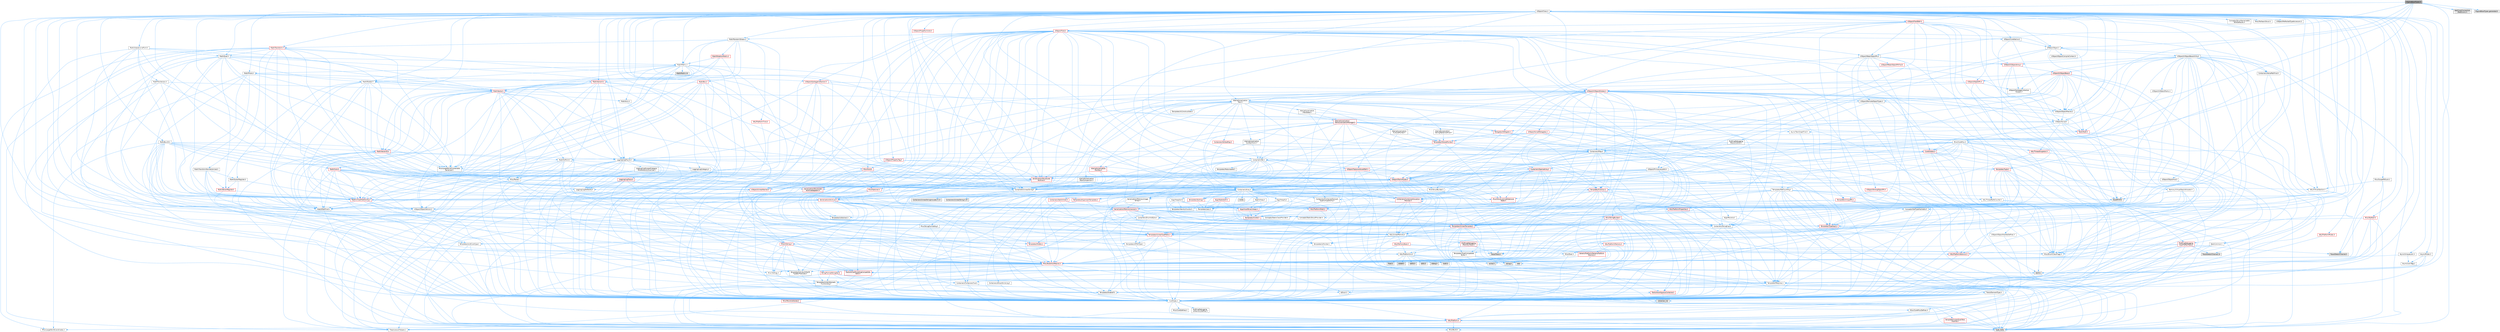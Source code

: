 digraph "EngineBaseTypes.h"
{
 // INTERACTIVE_SVG=YES
 // LATEX_PDF_SIZE
  bgcolor="transparent";
  edge [fontname=Helvetica,fontsize=10,labelfontname=Helvetica,labelfontsize=10];
  node [fontname=Helvetica,fontsize=10,shape=box,height=0.2,width=0.4];
  Node1 [id="Node000001",label="EngineBaseTypes.h",height=0.2,width=0.4,color="gray40", fillcolor="grey60", style="filled", fontcolor="black",tooltip=" "];
  Node1 -> Node2 [id="edge1_Node000001_Node000002",color="steelblue1",style="solid",tooltip=" "];
  Node2 [id="Node000002",label="Async/TaskGraphFwd.h",height=0.2,width=0.4,color="grey40", fillcolor="white", style="filled",URL="$d8/d71/TaskGraphFwd_8h.html",tooltip=" "];
  Node2 -> Node3 [id="edge2_Node000002_Node000003",color="steelblue1",style="solid",tooltip=" "];
  Node3 [id="Node000003",label="Templates/RefCounting.h",height=0.2,width=0.4,color="grey40", fillcolor="white", style="filled",URL="$d4/d7e/RefCounting_8h.html",tooltip=" "];
  Node3 -> Node4 [id="edge3_Node000003_Node000004",color="steelblue1",style="solid",tooltip=" "];
  Node4 [id="Node000004",label="CoreTypes.h",height=0.2,width=0.4,color="grey40", fillcolor="white", style="filled",URL="$dc/dec/CoreTypes_8h.html",tooltip=" "];
  Node4 -> Node5 [id="edge4_Node000004_Node000005",color="steelblue1",style="solid",tooltip=" "];
  Node5 [id="Node000005",label="HAL/Platform.h",height=0.2,width=0.4,color="red", fillcolor="#FFF0F0", style="filled",URL="$d9/dd0/Platform_8h.html",tooltip=" "];
  Node5 -> Node6 [id="edge5_Node000005_Node000006",color="steelblue1",style="solid",tooltip=" "];
  Node6 [id="Node000006",label="Misc/Build.h",height=0.2,width=0.4,color="grey40", fillcolor="white", style="filled",URL="$d3/dbb/Build_8h.html",tooltip=" "];
  Node5 -> Node7 [id="edge6_Node000005_Node000007",color="steelblue1",style="solid",tooltip=" "];
  Node7 [id="Node000007",label="Misc/LargeWorldCoordinates.h",height=0.2,width=0.4,color="grey40", fillcolor="white", style="filled",URL="$d2/dcb/LargeWorldCoordinates_8h.html",tooltip=" "];
  Node5 -> Node8 [id="edge7_Node000005_Node000008",color="steelblue1",style="solid",tooltip=" "];
  Node8 [id="Node000008",label="type_traits",height=0.2,width=0.4,color="grey60", fillcolor="#E0E0E0", style="filled",tooltip=" "];
  Node5 -> Node9 [id="edge8_Node000005_Node000009",color="steelblue1",style="solid",tooltip=" "];
  Node9 [id="Node000009",label="PreprocessorHelpers.h",height=0.2,width=0.4,color="grey40", fillcolor="white", style="filled",URL="$db/ddb/PreprocessorHelpers_8h.html",tooltip=" "];
  Node4 -> Node15 [id="edge9_Node000004_Node000015",color="steelblue1",style="solid",tooltip=" "];
  Node15 [id="Node000015",label="ProfilingDebugging\l/UMemoryDefines.h",height=0.2,width=0.4,color="grey40", fillcolor="white", style="filled",URL="$d2/da2/UMemoryDefines_8h.html",tooltip=" "];
  Node4 -> Node16 [id="edge10_Node000004_Node000016",color="steelblue1",style="solid",tooltip=" "];
  Node16 [id="Node000016",label="Misc/CoreMiscDefines.h",height=0.2,width=0.4,color="grey40", fillcolor="white", style="filled",URL="$da/d38/CoreMiscDefines_8h.html",tooltip=" "];
  Node16 -> Node5 [id="edge11_Node000016_Node000005",color="steelblue1",style="solid",tooltip=" "];
  Node16 -> Node9 [id="edge12_Node000016_Node000009",color="steelblue1",style="solid",tooltip=" "];
  Node4 -> Node17 [id="edge13_Node000004_Node000017",color="steelblue1",style="solid",tooltip=" "];
  Node17 [id="Node000017",label="Misc/CoreDefines.h",height=0.2,width=0.4,color="grey40", fillcolor="white", style="filled",URL="$d3/dd2/CoreDefines_8h.html",tooltip=" "];
  Node3 -> Node18 [id="edge14_Node000003_Node000018",color="steelblue1",style="solid",tooltip=" "];
  Node18 [id="Node000018",label="AutoRTFM.h",height=0.2,width=0.4,color="grey60", fillcolor="#E0E0E0", style="filled",tooltip=" "];
  Node3 -> Node19 [id="edge15_Node000003_Node000019",color="steelblue1",style="solid",tooltip=" "];
  Node19 [id="Node000019",label="HAL/PlatformAtomics.h",height=0.2,width=0.4,color="red", fillcolor="#FFF0F0", style="filled",URL="$d3/d36/PlatformAtomics_8h.html",tooltip=" "];
  Node19 -> Node4 [id="edge16_Node000019_Node000004",color="steelblue1",style="solid",tooltip=" "];
  Node3 -> Node9 [id="edge17_Node000003_Node000009",color="steelblue1",style="solid",tooltip=" "];
  Node3 -> Node22 [id="edge18_Node000003_Node000022",color="steelblue1",style="solid",tooltip=" "];
  Node22 [id="Node000022",label="HAL/ThreadSafeCounter.h",height=0.2,width=0.4,color="grey40", fillcolor="white", style="filled",URL="$dc/dc9/ThreadSafeCounter_8h.html",tooltip=" "];
  Node22 -> Node4 [id="edge19_Node000022_Node000004",color="steelblue1",style="solid",tooltip=" "];
  Node22 -> Node19 [id="edge20_Node000022_Node000019",color="steelblue1",style="solid",tooltip=" "];
  Node3 -> Node23 [id="edge21_Node000003_Node000023",color="steelblue1",style="solid",tooltip=" "];
  Node23 [id="Node000023",label="Misc/AssertionMacros.h",height=0.2,width=0.4,color="red", fillcolor="#FFF0F0", style="filled",URL="$d0/dfa/AssertionMacros_8h.html",tooltip=" "];
  Node23 -> Node4 [id="edge22_Node000023_Node000004",color="steelblue1",style="solid",tooltip=" "];
  Node23 -> Node5 [id="edge23_Node000023_Node000005",color="steelblue1",style="solid",tooltip=" "];
  Node23 -> Node9 [id="edge24_Node000023_Node000009",color="steelblue1",style="solid",tooltip=" "];
  Node23 -> Node57 [id="edge25_Node000023_Node000057",color="steelblue1",style="solid",tooltip=" "];
  Node57 [id="Node000057",label="Templates/EnableIf.h",height=0.2,width=0.4,color="grey40", fillcolor="white", style="filled",URL="$d7/d60/EnableIf_8h.html",tooltip=" "];
  Node57 -> Node4 [id="edge26_Node000057_Node000004",color="steelblue1",style="solid",tooltip=" "];
  Node23 -> Node58 [id="edge27_Node000023_Node000058",color="steelblue1",style="solid",tooltip=" "];
  Node58 [id="Node000058",label="Templates/IsArrayOrRefOf\lTypeByPredicate.h",height=0.2,width=0.4,color="grey40", fillcolor="white", style="filled",URL="$d6/da1/IsArrayOrRefOfTypeByPredicate_8h.html",tooltip=" "];
  Node58 -> Node4 [id="edge28_Node000058_Node000004",color="steelblue1",style="solid",tooltip=" "];
  Node23 -> Node59 [id="edge29_Node000023_Node000059",color="steelblue1",style="solid",tooltip=" "];
  Node59 [id="Node000059",label="Templates/IsValidVariadic\lFunctionArg.h",height=0.2,width=0.4,color="grey40", fillcolor="white", style="filled",URL="$d0/dc8/IsValidVariadicFunctionArg_8h.html",tooltip=" "];
  Node59 -> Node4 [id="edge30_Node000059_Node000004",color="steelblue1",style="solid",tooltip=" "];
  Node59 -> Node60 [id="edge31_Node000059_Node000060",color="steelblue1",style="solid",tooltip=" "];
  Node60 [id="Node000060",label="IsEnum.h",height=0.2,width=0.4,color="grey40", fillcolor="white", style="filled",URL="$d4/de5/IsEnum_8h.html",tooltip=" "];
  Node59 -> Node8 [id="edge32_Node000059_Node000008",color="steelblue1",style="solid",tooltip=" "];
  Node23 -> Node61 [id="edge33_Node000023_Node000061",color="steelblue1",style="solid",tooltip=" "];
  Node61 [id="Node000061",label="Traits/IsCharEncodingCompatible\lWith.h",height=0.2,width=0.4,color="red", fillcolor="#FFF0F0", style="filled",URL="$df/dd1/IsCharEncodingCompatibleWith_8h.html",tooltip=" "];
  Node61 -> Node8 [id="edge34_Node000061_Node000008",color="steelblue1",style="solid",tooltip=" "];
  Node23 -> Node63 [id="edge35_Node000023_Node000063",color="steelblue1",style="solid",tooltip=" "];
  Node63 [id="Node000063",label="Misc/VarArgs.h",height=0.2,width=0.4,color="grey40", fillcolor="white", style="filled",URL="$d5/d6f/VarArgs_8h.html",tooltip=" "];
  Node63 -> Node4 [id="edge36_Node000063_Node000004",color="steelblue1",style="solid",tooltip=" "];
  Node23 -> Node64 [id="edge37_Node000023_Node000064",color="steelblue1",style="solid",tooltip=" "];
  Node64 [id="Node000064",label="String/FormatStringSan.h",height=0.2,width=0.4,color="red", fillcolor="#FFF0F0", style="filled",URL="$d3/d8b/FormatStringSan_8h.html",tooltip=" "];
  Node64 -> Node8 [id="edge38_Node000064_Node000008",color="steelblue1",style="solid",tooltip=" "];
  Node64 -> Node4 [id="edge39_Node000064_Node000004",color="steelblue1",style="solid",tooltip=" "];
  Node64 -> Node65 [id="edge40_Node000064_Node000065",color="steelblue1",style="solid",tooltip=" "];
  Node65 [id="Node000065",label="Templates/Requires.h",height=0.2,width=0.4,color="grey40", fillcolor="white", style="filled",URL="$dc/d96/Requires_8h.html",tooltip=" "];
  Node65 -> Node57 [id="edge41_Node000065_Node000057",color="steelblue1",style="solid",tooltip=" "];
  Node65 -> Node8 [id="edge42_Node000065_Node000008",color="steelblue1",style="solid",tooltip=" "];
  Node64 -> Node59 [id="edge43_Node000064_Node000059",color="steelblue1",style="solid",tooltip=" "];
  Node64 -> Node32 [id="edge44_Node000064_Node000032",color="steelblue1",style="solid",tooltip=" "];
  Node32 [id="Node000032",label="Containers/ContainersFwd.h",height=0.2,width=0.4,color="grey40", fillcolor="white", style="filled",URL="$d4/d0a/ContainersFwd_8h.html",tooltip=" "];
  Node32 -> Node5 [id="edge45_Node000032_Node000005",color="steelblue1",style="solid",tooltip=" "];
  Node32 -> Node4 [id="edge46_Node000032_Node000004",color="steelblue1",style="solid",tooltip=" "];
  Node32 -> Node29 [id="edge47_Node000032_Node000029",color="steelblue1",style="solid",tooltip=" "];
  Node29 [id="Node000029",label="Traits/IsContiguousContainer.h",height=0.2,width=0.4,color="red", fillcolor="#FFF0F0", style="filled",URL="$d5/d3c/IsContiguousContainer_8h.html",tooltip=" "];
  Node29 -> Node4 [id="edge48_Node000029_Node000004",color="steelblue1",style="solid",tooltip=" "];
  Node29 -> Node28 [id="edge49_Node000029_Node000028",color="steelblue1",style="solid",tooltip=" "];
  Node28 [id="Node000028",label="initializer_list",height=0.2,width=0.4,color="grey60", fillcolor="#E0E0E0", style="filled",tooltip=" "];
  Node23 -> Node70 [id="edge50_Node000023_Node000070",color="steelblue1",style="solid",tooltip=" "];
  Node70 [id="Node000070",label="atomic",height=0.2,width=0.4,color="grey60", fillcolor="#E0E0E0", style="filled",tooltip=" "];
  Node3 -> Node6 [id="edge51_Node000003_Node000006",color="steelblue1",style="solid",tooltip=" "];
  Node3 -> Node71 [id="edge52_Node000003_Node000071",color="steelblue1",style="solid",tooltip=" "];
  Node71 [id="Node000071",label="Serialization/Archive.h",height=0.2,width=0.4,color="red", fillcolor="#FFF0F0", style="filled",URL="$d7/d3b/Archive_8h.html",tooltip=" "];
  Node71 -> Node4 [id="edge53_Node000071_Node000004",color="steelblue1",style="solid",tooltip=" "];
  Node71 -> Node72 [id="edge54_Node000071_Node000072",color="steelblue1",style="solid",tooltip=" "];
  Node72 [id="Node000072",label="HAL/PlatformProperties.h",height=0.2,width=0.4,color="red", fillcolor="#FFF0F0", style="filled",URL="$d9/db0/PlatformProperties_8h.html",tooltip=" "];
  Node72 -> Node4 [id="edge55_Node000072_Node000004",color="steelblue1",style="solid",tooltip=" "];
  Node71 -> Node33 [id="edge56_Node000071_Node000033",color="steelblue1",style="solid",tooltip=" "];
  Node33 [id="Node000033",label="Math/MathFwd.h",height=0.2,width=0.4,color="grey40", fillcolor="white", style="filled",URL="$d2/d10/MathFwd_8h.html",tooltip=" "];
  Node33 -> Node5 [id="edge57_Node000033_Node000005",color="steelblue1",style="solid",tooltip=" "];
  Node71 -> Node23 [id="edge58_Node000071_Node000023",color="steelblue1",style="solid",tooltip=" "];
  Node71 -> Node6 [id="edge59_Node000071_Node000006",color="steelblue1",style="solid",tooltip=" "];
  Node71 -> Node63 [id="edge60_Node000071_Node000063",color="steelblue1",style="solid",tooltip=" "];
  Node71 -> Node57 [id="edge61_Node000071_Node000057",color="steelblue1",style="solid",tooltip=" "];
  Node71 -> Node58 [id="edge62_Node000071_Node000058",color="steelblue1",style="solid",tooltip=" "];
  Node71 -> Node59 [id="edge63_Node000071_Node000059",color="steelblue1",style="solid",tooltip=" "];
  Node71 -> Node82 [id="edge64_Node000071_Node000082",color="steelblue1",style="solid",tooltip=" "];
  Node82 [id="Node000082",label="Templates/UnrealTemplate.h",height=0.2,width=0.4,color="red", fillcolor="#FFF0F0", style="filled",URL="$d4/d24/UnrealTemplate_8h.html",tooltip=" "];
  Node82 -> Node4 [id="edge65_Node000082_Node000004",color="steelblue1",style="solid",tooltip=" "];
  Node82 -> Node83 [id="edge66_Node000082_Node000083",color="steelblue1",style="solid",tooltip=" "];
  Node83 [id="Node000083",label="Templates/IsPointer.h",height=0.2,width=0.4,color="grey40", fillcolor="white", style="filled",URL="$d7/d05/IsPointer_8h.html",tooltip=" "];
  Node83 -> Node4 [id="edge67_Node000083_Node000004",color="steelblue1",style="solid",tooltip=" "];
  Node82 -> Node84 [id="edge68_Node000082_Node000084",color="steelblue1",style="solid",tooltip=" "];
  Node84 [id="Node000084",label="HAL/UnrealMemory.h",height=0.2,width=0.4,color="grey40", fillcolor="white", style="filled",URL="$d9/d96/UnrealMemory_8h.html",tooltip=" "];
  Node84 -> Node4 [id="edge69_Node000084_Node000004",color="steelblue1",style="solid",tooltip=" "];
  Node84 -> Node85 [id="edge70_Node000084_Node000085",color="steelblue1",style="solid",tooltip=" "];
  Node85 [id="Node000085",label="GenericPlatform/GenericPlatform\lMemory.h",height=0.2,width=0.4,color="red", fillcolor="#FFF0F0", style="filled",URL="$dd/d22/GenericPlatformMemory_8h.html",tooltip=" "];
  Node85 -> Node4 [id="edge71_Node000085_Node000004",color="steelblue1",style="solid",tooltip=" "];
  Node85 -> Node45 [id="edge72_Node000085_Node000045",color="steelblue1",style="solid",tooltip=" "];
  Node45 [id="Node000045",label="string.h",height=0.2,width=0.4,color="grey60", fillcolor="#E0E0E0", style="filled",tooltip=" "];
  Node85 -> Node38 [id="edge73_Node000085_Node000038",color="steelblue1",style="solid",tooltip=" "];
  Node38 [id="Node000038",label="wchar.h",height=0.2,width=0.4,color="grey60", fillcolor="#E0E0E0", style="filled",tooltip=" "];
  Node84 -> Node88 [id="edge74_Node000084_Node000088",color="steelblue1",style="solid",tooltip=" "];
  Node88 [id="Node000088",label="HAL/MemoryBase.h",height=0.2,width=0.4,color="red", fillcolor="#FFF0F0", style="filled",URL="$d6/d9f/MemoryBase_8h.html",tooltip=" "];
  Node88 -> Node4 [id="edge75_Node000088_Node000004",color="steelblue1",style="solid",tooltip=" "];
  Node88 -> Node19 [id="edge76_Node000088_Node000019",color="steelblue1",style="solid",tooltip=" "];
  Node88 -> Node36 [id="edge77_Node000088_Node000036",color="steelblue1",style="solid",tooltip=" "];
  Node36 [id="Node000036",label="HAL/PlatformCrt.h",height=0.2,width=0.4,color="grey40", fillcolor="white", style="filled",URL="$d8/d75/PlatformCrt_8h.html",tooltip=" "];
  Node36 -> Node37 [id="edge78_Node000036_Node000037",color="steelblue1",style="solid",tooltip=" "];
  Node37 [id="Node000037",label="new",height=0.2,width=0.4,color="grey60", fillcolor="#E0E0E0", style="filled",tooltip=" "];
  Node36 -> Node38 [id="edge79_Node000036_Node000038",color="steelblue1",style="solid",tooltip=" "];
  Node36 -> Node39 [id="edge80_Node000036_Node000039",color="steelblue1",style="solid",tooltip=" "];
  Node39 [id="Node000039",label="stddef.h",height=0.2,width=0.4,color="grey60", fillcolor="#E0E0E0", style="filled",tooltip=" "];
  Node36 -> Node40 [id="edge81_Node000036_Node000040",color="steelblue1",style="solid",tooltip=" "];
  Node40 [id="Node000040",label="stdlib.h",height=0.2,width=0.4,color="grey60", fillcolor="#E0E0E0", style="filled",tooltip=" "];
  Node36 -> Node41 [id="edge82_Node000036_Node000041",color="steelblue1",style="solid",tooltip=" "];
  Node41 [id="Node000041",label="stdio.h",height=0.2,width=0.4,color="grey60", fillcolor="#E0E0E0", style="filled",tooltip=" "];
  Node36 -> Node42 [id="edge83_Node000036_Node000042",color="steelblue1",style="solid",tooltip=" "];
  Node42 [id="Node000042",label="stdarg.h",height=0.2,width=0.4,color="grey60", fillcolor="#E0E0E0", style="filled",tooltip=" "];
  Node36 -> Node43 [id="edge84_Node000036_Node000043",color="steelblue1",style="solid",tooltip=" "];
  Node43 [id="Node000043",label="math.h",height=0.2,width=0.4,color="grey60", fillcolor="#E0E0E0", style="filled",tooltip=" "];
  Node36 -> Node44 [id="edge85_Node000036_Node000044",color="steelblue1",style="solid",tooltip=" "];
  Node44 [id="Node000044",label="float.h",height=0.2,width=0.4,color="grey60", fillcolor="#E0E0E0", style="filled",tooltip=" "];
  Node36 -> Node45 [id="edge86_Node000036_Node000045",color="steelblue1",style="solid",tooltip=" "];
  Node88 -> Node89 [id="edge87_Node000088_Node000089",color="steelblue1",style="solid",tooltip=" "];
  Node89 [id="Node000089",label="Misc/Exec.h",height=0.2,width=0.4,color="grey40", fillcolor="white", style="filled",URL="$de/ddb/Exec_8h.html",tooltip=" "];
  Node89 -> Node4 [id="edge88_Node000089_Node000004",color="steelblue1",style="solid",tooltip=" "];
  Node89 -> Node23 [id="edge89_Node000089_Node000023",color="steelblue1",style="solid",tooltip=" "];
  Node84 -> Node99 [id="edge90_Node000084_Node000099",color="steelblue1",style="solid",tooltip=" "];
  Node99 [id="Node000099",label="HAL/PlatformMemory.h",height=0.2,width=0.4,color="red", fillcolor="#FFF0F0", style="filled",URL="$de/d68/PlatformMemory_8h.html",tooltip=" "];
  Node99 -> Node4 [id="edge91_Node000099_Node000004",color="steelblue1",style="solid",tooltip=" "];
  Node99 -> Node85 [id="edge92_Node000099_Node000085",color="steelblue1",style="solid",tooltip=" "];
  Node84 -> Node101 [id="edge93_Node000084_Node000101",color="steelblue1",style="solid",tooltip=" "];
  Node101 [id="Node000101",label="ProfilingDebugging\l/MemoryTrace.h",height=0.2,width=0.4,color="red", fillcolor="#FFF0F0", style="filled",URL="$da/dd7/MemoryTrace_8h.html",tooltip=" "];
  Node101 -> Node5 [id="edge94_Node000101_Node000005",color="steelblue1",style="solid",tooltip=" "];
  Node101 -> Node48 [id="edge95_Node000101_Node000048",color="steelblue1",style="solid",tooltip=" "];
  Node48 [id="Node000048",label="Misc/EnumClassFlags.h",height=0.2,width=0.4,color="grey40", fillcolor="white", style="filled",URL="$d8/de7/EnumClassFlags_8h.html",tooltip=" "];
  Node101 -> Node56 [id="edge96_Node000101_Node000056",color="steelblue1",style="solid",tooltip=" "];
  Node56 [id="Node000056",label="Trace/Trace.h",height=0.2,width=0.4,color="grey60", fillcolor="#E0E0E0", style="filled",tooltip=" "];
  Node84 -> Node83 [id="edge97_Node000084_Node000083",color="steelblue1",style="solid",tooltip=" "];
  Node82 -> Node104 [id="edge98_Node000082_Node000104",color="steelblue1",style="solid",tooltip=" "];
  Node104 [id="Node000104",label="Templates/UnrealTypeTraits.h",height=0.2,width=0.4,color="red", fillcolor="#FFF0F0", style="filled",URL="$d2/d2d/UnrealTypeTraits_8h.html",tooltip=" "];
  Node104 -> Node4 [id="edge99_Node000104_Node000004",color="steelblue1",style="solid",tooltip=" "];
  Node104 -> Node83 [id="edge100_Node000104_Node000083",color="steelblue1",style="solid",tooltip=" "];
  Node104 -> Node23 [id="edge101_Node000104_Node000023",color="steelblue1",style="solid",tooltip=" "];
  Node104 -> Node57 [id="edge102_Node000104_Node000057",color="steelblue1",style="solid",tooltip=" "];
  Node104 -> Node60 [id="edge103_Node000104_Node000060",color="steelblue1",style="solid",tooltip=" "];
  Node104 -> Node106 [id="edge104_Node000104_Node000106",color="steelblue1",style="solid",tooltip=" "];
  Node106 [id="Node000106",label="Templates/Models.h",height=0.2,width=0.4,color="red", fillcolor="#FFF0F0", style="filled",URL="$d3/d0c/Models_8h.html",tooltip=" "];
  Node104 -> Node107 [id="edge105_Node000104_Node000107",color="steelblue1",style="solid",tooltip=" "];
  Node107 [id="Node000107",label="Templates/IsPODType.h",height=0.2,width=0.4,color="grey40", fillcolor="white", style="filled",URL="$d7/db1/IsPODType_8h.html",tooltip=" "];
  Node107 -> Node4 [id="edge106_Node000107_Node000004",color="steelblue1",style="solid",tooltip=" "];
  Node104 -> Node108 [id="edge107_Node000104_Node000108",color="steelblue1",style="solid",tooltip=" "];
  Node108 [id="Node000108",label="Templates/IsUECoreType.h",height=0.2,width=0.4,color="grey40", fillcolor="white", style="filled",URL="$d1/db8/IsUECoreType_8h.html",tooltip=" "];
  Node108 -> Node4 [id="edge108_Node000108_Node000004",color="steelblue1",style="solid",tooltip=" "];
  Node108 -> Node8 [id="edge109_Node000108_Node000008",color="steelblue1",style="solid",tooltip=" "];
  Node82 -> Node65 [id="edge110_Node000082_Node000065",color="steelblue1",style="solid",tooltip=" "];
  Node82 -> Node110 [id="edge111_Node000082_Node000110",color="steelblue1",style="solid",tooltip=" "];
  Node110 [id="Node000110",label="Templates/TypeCompatible\lBytes.h",height=0.2,width=0.4,color="grey40", fillcolor="white", style="filled",URL="$df/d0a/TypeCompatibleBytes_8h.html",tooltip=" "];
  Node110 -> Node4 [id="edge112_Node000110_Node000004",color="steelblue1",style="solid",tooltip=" "];
  Node110 -> Node45 [id="edge113_Node000110_Node000045",color="steelblue1",style="solid",tooltip=" "];
  Node110 -> Node37 [id="edge114_Node000110_Node000037",color="steelblue1",style="solid",tooltip=" "];
  Node110 -> Node8 [id="edge115_Node000110_Node000008",color="steelblue1",style="solid",tooltip=" "];
  Node82 -> Node29 [id="edge116_Node000082_Node000029",color="steelblue1",style="solid",tooltip=" "];
  Node82 -> Node8 [id="edge117_Node000082_Node000008",color="steelblue1",style="solid",tooltip=" "];
  Node71 -> Node61 [id="edge118_Node000071_Node000061",color="steelblue1",style="solid",tooltip=" "];
  Node71 -> Node112 [id="edge119_Node000071_Node000112",color="steelblue1",style="solid",tooltip=" "];
  Node112 [id="Node000112",label="UObject/ObjectVersion.h",height=0.2,width=0.4,color="grey40", fillcolor="white", style="filled",URL="$da/d63/ObjectVersion_8h.html",tooltip=" "];
  Node112 -> Node4 [id="edge120_Node000112_Node000004",color="steelblue1",style="solid",tooltip=" "];
  Node3 -> Node113 [id="edge121_Node000003_Node000113",color="steelblue1",style="solid",tooltip=" "];
  Node113 [id="Node000113",label="Serialization/MemoryLayout.h",height=0.2,width=0.4,color="red", fillcolor="#FFF0F0", style="filled",URL="$d7/d66/MemoryLayout_8h.html",tooltip=" "];
  Node113 -> Node114 [id="edge122_Node000113_Node000114",color="steelblue1",style="solid",tooltip=" "];
  Node114 [id="Node000114",label="Concepts/StaticClassProvider.h",height=0.2,width=0.4,color="grey40", fillcolor="white", style="filled",URL="$dd/d83/StaticClassProvider_8h.html",tooltip=" "];
  Node113 -> Node115 [id="edge123_Node000113_Node000115",color="steelblue1",style="solid",tooltip=" "];
  Node115 [id="Node000115",label="Concepts/StaticStructProvider.h",height=0.2,width=0.4,color="grey40", fillcolor="white", style="filled",URL="$d5/d77/StaticStructProvider_8h.html",tooltip=" "];
  Node113 -> Node116 [id="edge124_Node000113_Node000116",color="steelblue1",style="solid",tooltip=" "];
  Node116 [id="Node000116",label="Containers/EnumAsByte.h",height=0.2,width=0.4,color="grey40", fillcolor="white", style="filled",URL="$d6/d9a/EnumAsByte_8h.html",tooltip=" "];
  Node116 -> Node4 [id="edge125_Node000116_Node000004",color="steelblue1",style="solid",tooltip=" "];
  Node116 -> Node107 [id="edge126_Node000116_Node000107",color="steelblue1",style="solid",tooltip=" "];
  Node116 -> Node117 [id="edge127_Node000116_Node000117",color="steelblue1",style="solid",tooltip=" "];
  Node117 [id="Node000117",label="Templates/TypeHash.h",height=0.2,width=0.4,color="red", fillcolor="#FFF0F0", style="filled",URL="$d1/d62/TypeHash_8h.html",tooltip=" "];
  Node117 -> Node4 [id="edge128_Node000117_Node000004",color="steelblue1",style="solid",tooltip=" "];
  Node117 -> Node65 [id="edge129_Node000117_Node000065",color="steelblue1",style="solid",tooltip=" "];
  Node117 -> Node8 [id="edge130_Node000117_Node000008",color="steelblue1",style="solid",tooltip=" "];
  Node113 -> Node26 [id="edge131_Node000113_Node000026",color="steelblue1",style="solid",tooltip=" "];
  Node26 [id="Node000026",label="Containers/StringFwd.h",height=0.2,width=0.4,color="grey40", fillcolor="white", style="filled",URL="$df/d37/StringFwd_8h.html",tooltip=" "];
  Node26 -> Node4 [id="edge132_Node000026_Node000004",color="steelblue1",style="solid",tooltip=" "];
  Node26 -> Node27 [id="edge133_Node000026_Node000027",color="steelblue1",style="solid",tooltip=" "];
  Node27 [id="Node000027",label="Traits/ElementType.h",height=0.2,width=0.4,color="grey40", fillcolor="white", style="filled",URL="$d5/d4f/ElementType_8h.html",tooltip=" "];
  Node27 -> Node5 [id="edge134_Node000027_Node000005",color="steelblue1",style="solid",tooltip=" "];
  Node27 -> Node28 [id="edge135_Node000027_Node000028",color="steelblue1",style="solid",tooltip=" "];
  Node27 -> Node8 [id="edge136_Node000027_Node000008",color="steelblue1",style="solid",tooltip=" "];
  Node26 -> Node29 [id="edge137_Node000026_Node000029",color="steelblue1",style="solid",tooltip=" "];
  Node113 -> Node84 [id="edge138_Node000113_Node000084",color="steelblue1",style="solid",tooltip=" "];
  Node113 -> Node57 [id="edge139_Node000113_Node000057",color="steelblue1",style="solid",tooltip=" "];
  Node113 -> Node125 [id="edge140_Node000113_Node000125",color="steelblue1",style="solid",tooltip=" "];
  Node125 [id="Node000125",label="Templates/IsAbstract.h",height=0.2,width=0.4,color="grey40", fillcolor="white", style="filled",URL="$d8/db7/IsAbstract_8h.html",tooltip=" "];
  Node113 -> Node106 [id="edge141_Node000113_Node000106",color="steelblue1",style="solid",tooltip=" "];
  Node113 -> Node82 [id="edge142_Node000113_Node000082",color="steelblue1",style="solid",tooltip=" "];
  Node3 -> Node65 [id="edge143_Node000003_Node000065",color="steelblue1",style="solid",tooltip=" "];
  Node3 -> Node117 [id="edge144_Node000003_Node000117",color="steelblue1",style="solid",tooltip=" "];
  Node3 -> Node82 [id="edge145_Node000003_Node000082",color="steelblue1",style="solid",tooltip=" "];
  Node3 -> Node70 [id="edge146_Node000003_Node000070",color="steelblue1",style="solid",tooltip=" "];
  Node3 -> Node8 [id="edge147_Node000003_Node000008",color="steelblue1",style="solid",tooltip=" "];
  Node1 -> Node127 [id="edge148_Node000001_Node000127",color="steelblue1",style="solid",tooltip=" "];
  Node127 [id="Node000127",label="UObject/ObjectMacros.h",height=0.2,width=0.4,color="grey40", fillcolor="white", style="filled",URL="$d8/d8d/ObjectMacros_8h.html",tooltip=" "];
  Node127 -> Node48 [id="edge149_Node000127_Node000048",color="steelblue1",style="solid",tooltip=" "];
  Node127 -> Node128 [id="edge150_Node000127_Node000128",color="steelblue1",style="solid",tooltip=" "];
  Node128 [id="Node000128",label="UObject/Script.h",height=0.2,width=0.4,color="grey40", fillcolor="white", style="filled",URL="$de/dc6/Script_8h.html",tooltip=" "];
  Node128 -> Node129 [id="edge151_Node000128_Node000129",color="steelblue1",style="solid",tooltip=" "];
  Node129 [id="Node000129",label="Delegates/Delegate.h",height=0.2,width=0.4,color="red", fillcolor="#FFF0F0", style="filled",URL="$d4/d80/Delegate_8h.html",tooltip=" "];
  Node129 -> Node4 [id="edge152_Node000129_Node000004",color="steelblue1",style="solid",tooltip=" "];
  Node129 -> Node23 [id="edge153_Node000129_Node000023",color="steelblue1",style="solid",tooltip=" "];
  Node129 -> Node130 [id="edge154_Node000129_Node000130",color="steelblue1",style="solid",tooltip=" "];
  Node130 [id="Node000130",label="UObject/NameTypes.h",height=0.2,width=0.4,color="red", fillcolor="#FFF0F0", style="filled",URL="$d6/d35/NameTypes_8h.html",tooltip=" "];
  Node130 -> Node4 [id="edge155_Node000130_Node000004",color="steelblue1",style="solid",tooltip=" "];
  Node130 -> Node23 [id="edge156_Node000130_Node000023",color="steelblue1",style="solid",tooltip=" "];
  Node130 -> Node84 [id="edge157_Node000130_Node000084",color="steelblue1",style="solid",tooltip=" "];
  Node130 -> Node104 [id="edge158_Node000130_Node000104",color="steelblue1",style="solid",tooltip=" "];
  Node130 -> Node82 [id="edge159_Node000130_Node000082",color="steelblue1",style="solid",tooltip=" "];
  Node130 -> Node131 [id="edge160_Node000130_Node000131",color="steelblue1",style="solid",tooltip=" "];
  Node131 [id="Node000131",label="Containers/UnrealString.h",height=0.2,width=0.4,color="grey40", fillcolor="white", style="filled",URL="$d5/dba/UnrealString_8h.html",tooltip=" "];
  Node131 -> Node132 [id="edge161_Node000131_Node000132",color="steelblue1",style="solid",tooltip=" "];
  Node132 [id="Node000132",label="Containers/UnrealStringIncludes.h.inl",height=0.2,width=0.4,color="grey60", fillcolor="#E0E0E0", style="filled",tooltip=" "];
  Node131 -> Node133 [id="edge162_Node000131_Node000133",color="steelblue1",style="solid",tooltip=" "];
  Node133 [id="Node000133",label="Containers/UnrealString.h.inl",height=0.2,width=0.4,color="grey60", fillcolor="#E0E0E0", style="filled",tooltip=" "];
  Node131 -> Node134 [id="edge163_Node000131_Node000134",color="steelblue1",style="solid",tooltip=" "];
  Node134 [id="Node000134",label="Misc/StringFormatArg.h",height=0.2,width=0.4,color="grey40", fillcolor="white", style="filled",URL="$d2/d16/StringFormatArg_8h.html",tooltip=" "];
  Node134 -> Node32 [id="edge164_Node000134_Node000032",color="steelblue1",style="solid",tooltip=" "];
  Node130 -> Node135 [id="edge165_Node000130_Node000135",color="steelblue1",style="solid",tooltip=" "];
  Node135 [id="Node000135",label="HAL/CriticalSection.h",height=0.2,width=0.4,color="grey40", fillcolor="white", style="filled",URL="$d6/d90/CriticalSection_8h.html",tooltip=" "];
  Node135 -> Node136 [id="edge166_Node000135_Node000136",color="steelblue1",style="solid",tooltip=" "];
  Node136 [id="Node000136",label="HAL/PlatformMutex.h",height=0.2,width=0.4,color="red", fillcolor="#FFF0F0", style="filled",URL="$d9/d0b/PlatformMutex_8h.html",tooltip=" "];
  Node136 -> Node4 [id="edge167_Node000136_Node000004",color="steelblue1",style="solid",tooltip=" "];
  Node130 -> Node26 [id="edge168_Node000130_Node000026",color="steelblue1",style="solid",tooltip=" "];
  Node130 -> Node178 [id="edge169_Node000130_Node000178",color="steelblue1",style="solid",tooltip=" "];
  Node178 [id="Node000178",label="UObject/UnrealNames.h",height=0.2,width=0.4,color="red", fillcolor="#FFF0F0", style="filled",URL="$d8/db1/UnrealNames_8h.html",tooltip=" "];
  Node178 -> Node4 [id="edge170_Node000178_Node000004",color="steelblue1",style="solid",tooltip=" "];
  Node130 -> Node113 [id="edge171_Node000130_Node000113",color="steelblue1",style="solid",tooltip=" "];
  Node130 -> Node150 [id="edge172_Node000130_Node000150",color="steelblue1",style="solid",tooltip=" "];
  Node150 [id="Node000150",label="Misc/IntrusiveUnsetOptional\lState.h",height=0.2,width=0.4,color="red", fillcolor="#FFF0F0", style="filled",URL="$d2/d0a/IntrusiveUnsetOptionalState_8h.html",tooltip=" "];
  Node130 -> Node180 [id="edge173_Node000130_Node000180",color="steelblue1",style="solid",tooltip=" "];
  Node180 [id="Node000180",label="Misc/StringBuilder.h",height=0.2,width=0.4,color="red", fillcolor="#FFF0F0", style="filled",URL="$d4/d52/StringBuilder_8h.html",tooltip=" "];
  Node180 -> Node26 [id="edge174_Node000180_Node000026",color="steelblue1",style="solid",tooltip=" "];
  Node180 -> Node4 [id="edge175_Node000180_Node000004",color="steelblue1",style="solid",tooltip=" "];
  Node180 -> Node84 [id="edge176_Node000180_Node000084",color="steelblue1",style="solid",tooltip=" "];
  Node180 -> Node23 [id="edge177_Node000180_Node000023",color="steelblue1",style="solid",tooltip=" "];
  Node180 -> Node119 [id="edge178_Node000180_Node000119",color="steelblue1",style="solid",tooltip=" "];
  Node119 [id="Node000119",label="Misc/CString.h",height=0.2,width=0.4,color="red", fillcolor="#FFF0F0", style="filled",URL="$d2/d49/CString_8h.html",tooltip=" "];
  Node119 -> Node4 [id="edge179_Node000119_Node000004",color="steelblue1",style="solid",tooltip=" "];
  Node119 -> Node36 [id="edge180_Node000119_Node000036",color="steelblue1",style="solid",tooltip=" "];
  Node119 -> Node23 [id="edge181_Node000119_Node000023",color="steelblue1",style="solid",tooltip=" "];
  Node119 -> Node63 [id="edge182_Node000119_Node000063",color="steelblue1",style="solid",tooltip=" "];
  Node119 -> Node58 [id="edge183_Node000119_Node000058",color="steelblue1",style="solid",tooltip=" "];
  Node119 -> Node59 [id="edge184_Node000119_Node000059",color="steelblue1",style="solid",tooltip=" "];
  Node119 -> Node61 [id="edge185_Node000119_Node000061",color="steelblue1",style="solid",tooltip=" "];
  Node180 -> Node57 [id="edge186_Node000180_Node000057",color="steelblue1",style="solid",tooltip=" "];
  Node180 -> Node58 [id="edge187_Node000180_Node000058",color="steelblue1",style="solid",tooltip=" "];
  Node180 -> Node59 [id="edge188_Node000180_Node000059",color="steelblue1",style="solid",tooltip=" "];
  Node180 -> Node65 [id="edge189_Node000180_Node000065",color="steelblue1",style="solid",tooltip=" "];
  Node180 -> Node82 [id="edge190_Node000180_Node000082",color="steelblue1",style="solid",tooltip=" "];
  Node180 -> Node104 [id="edge191_Node000180_Node000104",color="steelblue1",style="solid",tooltip=" "];
  Node180 -> Node61 [id="edge192_Node000180_Node000061",color="steelblue1",style="solid",tooltip=" "];
  Node180 -> Node29 [id="edge193_Node000180_Node000029",color="steelblue1",style="solid",tooltip=" "];
  Node180 -> Node8 [id="edge194_Node000180_Node000008",color="steelblue1",style="solid",tooltip=" "];
  Node130 -> Node56 [id="edge195_Node000130_Node000056",color="steelblue1",style="solid",tooltip=" "];
  Node129 -> Node186 [id="edge196_Node000129_Node000186",color="steelblue1",style="solid",tooltip=" "];
  Node186 [id="Node000186",label="Templates/SharedPointer.h",height=0.2,width=0.4,color="red", fillcolor="#FFF0F0", style="filled",URL="$d2/d17/SharedPointer_8h.html",tooltip=" "];
  Node186 -> Node4 [id="edge197_Node000186_Node000004",color="steelblue1",style="solid",tooltip=" "];
  Node186 -> Node150 [id="edge198_Node000186_Node000150",color="steelblue1",style="solid",tooltip=" "];
  Node186 -> Node23 [id="edge199_Node000186_Node000023",color="steelblue1",style="solid",tooltip=" "];
  Node186 -> Node84 [id="edge200_Node000186_Node000084",color="steelblue1",style="solid",tooltip=" "];
  Node186 -> Node149 [id="edge201_Node000186_Node000149",color="steelblue1",style="solid",tooltip=" "];
  Node149 [id="Node000149",label="Containers/Array.h",height=0.2,width=0.4,color="grey40", fillcolor="white", style="filled",URL="$df/dd0/Array_8h.html",tooltip=" "];
  Node149 -> Node4 [id="edge202_Node000149_Node000004",color="steelblue1",style="solid",tooltip=" "];
  Node149 -> Node23 [id="edge203_Node000149_Node000023",color="steelblue1",style="solid",tooltip=" "];
  Node149 -> Node150 [id="edge204_Node000149_Node000150",color="steelblue1",style="solid",tooltip=" "];
  Node149 -> Node152 [id="edge205_Node000149_Node000152",color="steelblue1",style="solid",tooltip=" "];
  Node152 [id="Node000152",label="Misc/ReverseIterate.h",height=0.2,width=0.4,color="red", fillcolor="#FFF0F0", style="filled",URL="$db/de3/ReverseIterate_8h.html",tooltip=" "];
  Node152 -> Node5 [id="edge206_Node000152_Node000005",color="steelblue1",style="solid",tooltip=" "];
  Node149 -> Node84 [id="edge207_Node000149_Node000084",color="steelblue1",style="solid",tooltip=" "];
  Node149 -> Node104 [id="edge208_Node000149_Node000104",color="steelblue1",style="solid",tooltip=" "];
  Node149 -> Node82 [id="edge209_Node000149_Node000082",color="steelblue1",style="solid",tooltip=" "];
  Node149 -> Node154 [id="edge210_Node000149_Node000154",color="steelblue1",style="solid",tooltip=" "];
  Node154 [id="Node000154",label="Containers/AllowShrinking.h",height=0.2,width=0.4,color="grey40", fillcolor="white", style="filled",URL="$d7/d1a/AllowShrinking_8h.html",tooltip=" "];
  Node154 -> Node4 [id="edge211_Node000154_Node000004",color="steelblue1",style="solid",tooltip=" "];
  Node149 -> Node139 [id="edge212_Node000149_Node000139",color="steelblue1",style="solid",tooltip=" "];
  Node139 [id="Node000139",label="Containers/ContainerAllocation\lPolicies.h",height=0.2,width=0.4,color="red", fillcolor="#FFF0F0", style="filled",URL="$d7/dff/ContainerAllocationPolicies_8h.html",tooltip=" "];
  Node139 -> Node4 [id="edge213_Node000139_Node000004",color="steelblue1",style="solid",tooltip=" "];
  Node139 -> Node139 [id="edge214_Node000139_Node000139",color="steelblue1",style="solid",tooltip=" "];
  Node139 -> Node141 [id="edge215_Node000139_Node000141",color="steelblue1",style="solid",tooltip=" "];
  Node141 [id="Node000141",label="HAL/PlatformMath.h",height=0.2,width=0.4,color="red", fillcolor="#FFF0F0", style="filled",URL="$dc/d53/PlatformMath_8h.html",tooltip=" "];
  Node141 -> Node4 [id="edge216_Node000141_Node000004",color="steelblue1",style="solid",tooltip=" "];
  Node139 -> Node84 [id="edge217_Node000139_Node000084",color="steelblue1",style="solid",tooltip=" "];
  Node139 -> Node23 [id="edge218_Node000139_Node000023",color="steelblue1",style="solid",tooltip=" "];
  Node139 -> Node110 [id="edge219_Node000139_Node000110",color="steelblue1",style="solid",tooltip=" "];
  Node139 -> Node8 [id="edge220_Node000139_Node000008",color="steelblue1",style="solid",tooltip=" "];
  Node149 -> Node155 [id="edge221_Node000149_Node000155",color="steelblue1",style="solid",tooltip=" "];
  Node155 [id="Node000155",label="Containers/ContainerElement\lTypeCompatibility.h",height=0.2,width=0.4,color="grey40", fillcolor="white", style="filled",URL="$df/ddf/ContainerElementTypeCompatibility_8h.html",tooltip=" "];
  Node155 -> Node4 [id="edge222_Node000155_Node000004",color="steelblue1",style="solid",tooltip=" "];
  Node155 -> Node104 [id="edge223_Node000155_Node000104",color="steelblue1",style="solid",tooltip=" "];
  Node149 -> Node71 [id="edge224_Node000149_Node000071",color="steelblue1",style="solid",tooltip=" "];
  Node149 -> Node156 [id="edge225_Node000149_Node000156",color="steelblue1",style="solid",tooltip=" "];
  Node156 [id="Node000156",label="Serialization/MemoryImage\lWriter.h",height=0.2,width=0.4,color="grey40", fillcolor="white", style="filled",URL="$d0/d08/MemoryImageWriter_8h.html",tooltip=" "];
  Node156 -> Node4 [id="edge226_Node000156_Node000004",color="steelblue1",style="solid",tooltip=" "];
  Node156 -> Node113 [id="edge227_Node000156_Node000113",color="steelblue1",style="solid",tooltip=" "];
  Node149 -> Node157 [id="edge228_Node000149_Node000157",color="steelblue1",style="solid",tooltip=" "];
  Node157 [id="Node000157",label="Algo/Heapify.h",height=0.2,width=0.4,color="grey40", fillcolor="white", style="filled",URL="$d0/d2a/Heapify_8h.html",tooltip=" "];
  Node157 -> Node158 [id="edge229_Node000157_Node000158",color="steelblue1",style="solid",tooltip=" "];
  Node158 [id="Node000158",label="Algo/Impl/BinaryHeap.h",height=0.2,width=0.4,color="red", fillcolor="#FFF0F0", style="filled",URL="$d7/da3/Algo_2Impl_2BinaryHeap_8h.html",tooltip=" "];
  Node158 -> Node159 [id="edge230_Node000158_Node000159",color="steelblue1",style="solid",tooltip=" "];
  Node159 [id="Node000159",label="Templates/Invoke.h",height=0.2,width=0.4,color="red", fillcolor="#FFF0F0", style="filled",URL="$d7/deb/Invoke_8h.html",tooltip=" "];
  Node159 -> Node4 [id="edge231_Node000159_Node000004",color="steelblue1",style="solid",tooltip=" "];
  Node159 -> Node82 [id="edge232_Node000159_Node000082",color="steelblue1",style="solid",tooltip=" "];
  Node159 -> Node8 [id="edge233_Node000159_Node000008",color="steelblue1",style="solid",tooltip=" "];
  Node158 -> Node8 [id="edge234_Node000158_Node000008",color="steelblue1",style="solid",tooltip=" "];
  Node157 -> Node163 [id="edge235_Node000157_Node000163",color="steelblue1",style="solid",tooltip=" "];
  Node163 [id="Node000163",label="Templates/IdentityFunctor.h",height=0.2,width=0.4,color="grey40", fillcolor="white", style="filled",URL="$d7/d2e/IdentityFunctor_8h.html",tooltip=" "];
  Node163 -> Node5 [id="edge236_Node000163_Node000005",color="steelblue1",style="solid",tooltip=" "];
  Node157 -> Node159 [id="edge237_Node000157_Node000159",color="steelblue1",style="solid",tooltip=" "];
  Node157 -> Node164 [id="edge238_Node000157_Node000164",color="steelblue1",style="solid",tooltip=" "];
  Node164 [id="Node000164",label="Templates/Less.h",height=0.2,width=0.4,color="grey40", fillcolor="white", style="filled",URL="$de/dc8/Less_8h.html",tooltip=" "];
  Node164 -> Node4 [id="edge239_Node000164_Node000004",color="steelblue1",style="solid",tooltip=" "];
  Node164 -> Node82 [id="edge240_Node000164_Node000082",color="steelblue1",style="solid",tooltip=" "];
  Node157 -> Node82 [id="edge241_Node000157_Node000082",color="steelblue1",style="solid",tooltip=" "];
  Node149 -> Node165 [id="edge242_Node000149_Node000165",color="steelblue1",style="solid",tooltip=" "];
  Node165 [id="Node000165",label="Algo/HeapSort.h",height=0.2,width=0.4,color="grey40", fillcolor="white", style="filled",URL="$d3/d92/HeapSort_8h.html",tooltip=" "];
  Node165 -> Node158 [id="edge243_Node000165_Node000158",color="steelblue1",style="solid",tooltip=" "];
  Node165 -> Node163 [id="edge244_Node000165_Node000163",color="steelblue1",style="solid",tooltip=" "];
  Node165 -> Node164 [id="edge245_Node000165_Node000164",color="steelblue1",style="solid",tooltip=" "];
  Node165 -> Node82 [id="edge246_Node000165_Node000082",color="steelblue1",style="solid",tooltip=" "];
  Node149 -> Node166 [id="edge247_Node000149_Node000166",color="steelblue1",style="solid",tooltip=" "];
  Node166 [id="Node000166",label="Algo/IsHeap.h",height=0.2,width=0.4,color="grey40", fillcolor="white", style="filled",URL="$de/d32/IsHeap_8h.html",tooltip=" "];
  Node166 -> Node158 [id="edge248_Node000166_Node000158",color="steelblue1",style="solid",tooltip=" "];
  Node166 -> Node163 [id="edge249_Node000166_Node000163",color="steelblue1",style="solid",tooltip=" "];
  Node166 -> Node159 [id="edge250_Node000166_Node000159",color="steelblue1",style="solid",tooltip=" "];
  Node166 -> Node164 [id="edge251_Node000166_Node000164",color="steelblue1",style="solid",tooltip=" "];
  Node166 -> Node82 [id="edge252_Node000166_Node000082",color="steelblue1",style="solid",tooltip=" "];
  Node149 -> Node158 [id="edge253_Node000149_Node000158",color="steelblue1",style="solid",tooltip=" "];
  Node149 -> Node167 [id="edge254_Node000149_Node000167",color="steelblue1",style="solid",tooltip=" "];
  Node167 [id="Node000167",label="Algo/StableSort.h",height=0.2,width=0.4,color="red", fillcolor="#FFF0F0", style="filled",URL="$d7/d3c/StableSort_8h.html",tooltip=" "];
  Node167 -> Node163 [id="edge255_Node000167_Node000163",color="steelblue1",style="solid",tooltip=" "];
  Node167 -> Node159 [id="edge256_Node000167_Node000159",color="steelblue1",style="solid",tooltip=" "];
  Node167 -> Node164 [id="edge257_Node000167_Node000164",color="steelblue1",style="solid",tooltip=" "];
  Node167 -> Node82 [id="edge258_Node000167_Node000082",color="steelblue1",style="solid",tooltip=" "];
  Node149 -> Node170 [id="edge259_Node000149_Node000170",color="steelblue1",style="solid",tooltip=" "];
  Node170 [id="Node000170",label="Concepts/GetTypeHashable.h",height=0.2,width=0.4,color="grey40", fillcolor="white", style="filled",URL="$d3/da2/GetTypeHashable_8h.html",tooltip=" "];
  Node170 -> Node4 [id="edge260_Node000170_Node000004",color="steelblue1",style="solid",tooltip=" "];
  Node170 -> Node117 [id="edge261_Node000170_Node000117",color="steelblue1",style="solid",tooltip=" "];
  Node149 -> Node163 [id="edge262_Node000149_Node000163",color="steelblue1",style="solid",tooltip=" "];
  Node149 -> Node159 [id="edge263_Node000149_Node000159",color="steelblue1",style="solid",tooltip=" "];
  Node149 -> Node164 [id="edge264_Node000149_Node000164",color="steelblue1",style="solid",tooltip=" "];
  Node149 -> Node171 [id="edge265_Node000149_Node000171",color="steelblue1",style="solid",tooltip=" "];
  Node171 [id="Node000171",label="Templates/LosesQualifiers\lFromTo.h",height=0.2,width=0.4,color="red", fillcolor="#FFF0F0", style="filled",URL="$d2/db3/LosesQualifiersFromTo_8h.html",tooltip=" "];
  Node171 -> Node8 [id="edge266_Node000171_Node000008",color="steelblue1",style="solid",tooltip=" "];
  Node149 -> Node65 [id="edge267_Node000149_Node000065",color="steelblue1",style="solid",tooltip=" "];
  Node149 -> Node172 [id="edge268_Node000149_Node000172",color="steelblue1",style="solid",tooltip=" "];
  Node172 [id="Node000172",label="Templates/Sorting.h",height=0.2,width=0.4,color="red", fillcolor="#FFF0F0", style="filled",URL="$d3/d9e/Sorting_8h.html",tooltip=" "];
  Node172 -> Node4 [id="edge269_Node000172_Node000004",color="steelblue1",style="solid",tooltip=" "];
  Node172 -> Node141 [id="edge270_Node000172_Node000141",color="steelblue1",style="solid",tooltip=" "];
  Node172 -> Node164 [id="edge271_Node000172_Node000164",color="steelblue1",style="solid",tooltip=" "];
  Node149 -> Node176 [id="edge272_Node000149_Node000176",color="steelblue1",style="solid",tooltip=" "];
  Node176 [id="Node000176",label="Templates/AlignmentTemplates.h",height=0.2,width=0.4,color="red", fillcolor="#FFF0F0", style="filled",URL="$dd/d32/AlignmentTemplates_8h.html",tooltip=" "];
  Node176 -> Node4 [id="edge273_Node000176_Node000004",color="steelblue1",style="solid",tooltip=" "];
  Node176 -> Node83 [id="edge274_Node000176_Node000083",color="steelblue1",style="solid",tooltip=" "];
  Node149 -> Node27 [id="edge275_Node000149_Node000027",color="steelblue1",style="solid",tooltip=" "];
  Node149 -> Node146 [id="edge276_Node000149_Node000146",color="steelblue1",style="solid",tooltip=" "];
  Node146 [id="Node000146",label="limits",height=0.2,width=0.4,color="grey60", fillcolor="#E0E0E0", style="filled",tooltip=" "];
  Node149 -> Node8 [id="edge277_Node000149_Node000008",color="steelblue1",style="solid",tooltip=" "];
  Node186 -> Node188 [id="edge278_Node000186_Node000188",color="steelblue1",style="solid",tooltip=" "];
  Node188 [id="Node000188",label="Containers/Map.h",height=0.2,width=0.4,color="grey40", fillcolor="white", style="filled",URL="$df/d79/Map_8h.html",tooltip=" "];
  Node188 -> Node4 [id="edge279_Node000188_Node000004",color="steelblue1",style="solid",tooltip=" "];
  Node188 -> Node189 [id="edge280_Node000188_Node000189",color="steelblue1",style="solid",tooltip=" "];
  Node189 [id="Node000189",label="Algo/Reverse.h",height=0.2,width=0.4,color="grey40", fillcolor="white", style="filled",URL="$d5/d93/Reverse_8h.html",tooltip=" "];
  Node189 -> Node4 [id="edge281_Node000189_Node000004",color="steelblue1",style="solid",tooltip=" "];
  Node189 -> Node82 [id="edge282_Node000189_Node000082",color="steelblue1",style="solid",tooltip=" "];
  Node188 -> Node155 [id="edge283_Node000188_Node000155",color="steelblue1",style="solid",tooltip=" "];
  Node188 -> Node190 [id="edge284_Node000188_Node000190",color="steelblue1",style="solid",tooltip=" "];
  Node190 [id="Node000190",label="Containers/Set.h",height=0.2,width=0.4,color="grey40", fillcolor="white", style="filled",URL="$d4/d45/Set_8h.html",tooltip=" "];
  Node190 -> Node139 [id="edge285_Node000190_Node000139",color="steelblue1",style="solid",tooltip=" "];
  Node190 -> Node155 [id="edge286_Node000190_Node000155",color="steelblue1",style="solid",tooltip=" "];
  Node190 -> Node191 [id="edge287_Node000190_Node000191",color="steelblue1",style="solid",tooltip=" "];
  Node191 [id="Node000191",label="Containers/SetUtilities.h",height=0.2,width=0.4,color="red", fillcolor="#FFF0F0", style="filled",URL="$dc/de5/SetUtilities_8h.html",tooltip=" "];
  Node191 -> Node4 [id="edge288_Node000191_Node000004",color="steelblue1",style="solid",tooltip=" "];
  Node191 -> Node113 [id="edge289_Node000191_Node000113",color="steelblue1",style="solid",tooltip=" "];
  Node191 -> Node104 [id="edge290_Node000191_Node000104",color="steelblue1",style="solid",tooltip=" "];
  Node190 -> Node192 [id="edge291_Node000190_Node000192",color="steelblue1",style="solid",tooltip=" "];
  Node192 [id="Node000192",label="Containers/SparseArray.h",height=0.2,width=0.4,color="red", fillcolor="#FFF0F0", style="filled",URL="$d5/dbf/SparseArray_8h.html",tooltip=" "];
  Node192 -> Node4 [id="edge292_Node000192_Node000004",color="steelblue1",style="solid",tooltip=" "];
  Node192 -> Node23 [id="edge293_Node000192_Node000023",color="steelblue1",style="solid",tooltip=" "];
  Node192 -> Node84 [id="edge294_Node000192_Node000084",color="steelblue1",style="solid",tooltip=" "];
  Node192 -> Node104 [id="edge295_Node000192_Node000104",color="steelblue1",style="solid",tooltip=" "];
  Node192 -> Node82 [id="edge296_Node000192_Node000082",color="steelblue1",style="solid",tooltip=" "];
  Node192 -> Node139 [id="edge297_Node000192_Node000139",color="steelblue1",style="solid",tooltip=" "];
  Node192 -> Node164 [id="edge298_Node000192_Node000164",color="steelblue1",style="solid",tooltip=" "];
  Node192 -> Node149 [id="edge299_Node000192_Node000149",color="steelblue1",style="solid",tooltip=" "];
  Node192 -> Node175 [id="edge300_Node000192_Node000175",color="steelblue1",style="solid",tooltip=" "];
  Node175 [id="Node000175",label="Math/UnrealMathUtility.h",height=0.2,width=0.4,color="red", fillcolor="#FFF0F0", style="filled",URL="$db/db8/UnrealMathUtility_8h.html",tooltip=" "];
  Node175 -> Node4 [id="edge301_Node000175_Node000004",color="steelblue1",style="solid",tooltip=" "];
  Node175 -> Node23 [id="edge302_Node000175_Node000023",color="steelblue1",style="solid",tooltip=" "];
  Node175 -> Node141 [id="edge303_Node000175_Node000141",color="steelblue1",style="solid",tooltip=" "];
  Node175 -> Node33 [id="edge304_Node000175_Node000033",color="steelblue1",style="solid",tooltip=" "];
  Node175 -> Node65 [id="edge305_Node000175_Node000065",color="steelblue1",style="solid",tooltip=" "];
  Node192 -> Node195 [id="edge306_Node000192_Node000195",color="steelblue1",style="solid",tooltip=" "];
  Node195 [id="Node000195",label="Serialization/Structured\lArchive.h",height=0.2,width=0.4,color="red", fillcolor="#FFF0F0", style="filled",URL="$d9/d1e/StructuredArchive_8h.html",tooltip=" "];
  Node195 -> Node149 [id="edge307_Node000195_Node000149",color="steelblue1",style="solid",tooltip=" "];
  Node195 -> Node139 [id="edge308_Node000195_Node000139",color="steelblue1",style="solid",tooltip=" "];
  Node195 -> Node4 [id="edge309_Node000195_Node000004",color="steelblue1",style="solid",tooltip=" "];
  Node195 -> Node6 [id="edge310_Node000195_Node000006",color="steelblue1",style="solid",tooltip=" "];
  Node195 -> Node71 [id="edge311_Node000195_Node000071",color="steelblue1",style="solid",tooltip=" "];
  Node195 -> Node199 [id="edge312_Node000195_Node000199",color="steelblue1",style="solid",tooltip=" "];
  Node199 [id="Node000199",label="Serialization/Structured\lArchiveAdapters.h",height=0.2,width=0.4,color="red", fillcolor="#FFF0F0", style="filled",URL="$d3/de1/StructuredArchiveAdapters_8h.html",tooltip=" "];
  Node199 -> Node4 [id="edge313_Node000199_Node000004",color="steelblue1",style="solid",tooltip=" "];
  Node199 -> Node106 [id="edge314_Node000199_Node000106",color="steelblue1",style="solid",tooltip=" "];
  Node192 -> Node156 [id="edge315_Node000192_Node000156",color="steelblue1",style="solid",tooltip=" "];
  Node192 -> Node131 [id="edge316_Node000192_Node000131",color="steelblue1",style="solid",tooltip=" "];
  Node192 -> Node150 [id="edge317_Node000192_Node000150",color="steelblue1",style="solid",tooltip=" "];
  Node190 -> Node32 [id="edge318_Node000190_Node000032",color="steelblue1",style="solid",tooltip=" "];
  Node190 -> Node175 [id="edge319_Node000190_Node000175",color="steelblue1",style="solid",tooltip=" "];
  Node190 -> Node23 [id="edge320_Node000190_Node000023",color="steelblue1",style="solid",tooltip=" "];
  Node190 -> Node210 [id="edge321_Node000190_Node000210",color="steelblue1",style="solid",tooltip=" "];
  Node210 [id="Node000210",label="Misc/StructBuilder.h",height=0.2,width=0.4,color="grey40", fillcolor="white", style="filled",URL="$d9/db3/StructBuilder_8h.html",tooltip=" "];
  Node210 -> Node4 [id="edge322_Node000210_Node000004",color="steelblue1",style="solid",tooltip=" "];
  Node210 -> Node175 [id="edge323_Node000210_Node000175",color="steelblue1",style="solid",tooltip=" "];
  Node210 -> Node176 [id="edge324_Node000210_Node000176",color="steelblue1",style="solid",tooltip=" "];
  Node190 -> Node156 [id="edge325_Node000190_Node000156",color="steelblue1",style="solid",tooltip=" "];
  Node190 -> Node195 [id="edge326_Node000190_Node000195",color="steelblue1",style="solid",tooltip=" "];
  Node190 -> Node211 [id="edge327_Node000190_Node000211",color="steelblue1",style="solid",tooltip=" "];
  Node211 [id="Node000211",label="Templates/Function.h",height=0.2,width=0.4,color="red", fillcolor="#FFF0F0", style="filled",URL="$df/df5/Function_8h.html",tooltip=" "];
  Node211 -> Node4 [id="edge328_Node000211_Node000004",color="steelblue1",style="solid",tooltip=" "];
  Node211 -> Node23 [id="edge329_Node000211_Node000023",color="steelblue1",style="solid",tooltip=" "];
  Node211 -> Node150 [id="edge330_Node000211_Node000150",color="steelblue1",style="solid",tooltip=" "];
  Node211 -> Node84 [id="edge331_Node000211_Node000084",color="steelblue1",style="solid",tooltip=" "];
  Node211 -> Node104 [id="edge332_Node000211_Node000104",color="steelblue1",style="solid",tooltip=" "];
  Node211 -> Node159 [id="edge333_Node000211_Node000159",color="steelblue1",style="solid",tooltip=" "];
  Node211 -> Node82 [id="edge334_Node000211_Node000082",color="steelblue1",style="solid",tooltip=" "];
  Node211 -> Node65 [id="edge335_Node000211_Node000065",color="steelblue1",style="solid",tooltip=" "];
  Node211 -> Node175 [id="edge336_Node000211_Node000175",color="steelblue1",style="solid",tooltip=" "];
  Node211 -> Node37 [id="edge337_Node000211_Node000037",color="steelblue1",style="solid",tooltip=" "];
  Node211 -> Node8 [id="edge338_Node000211_Node000008",color="steelblue1",style="solid",tooltip=" "];
  Node190 -> Node213 [id="edge339_Node000190_Node000213",color="steelblue1",style="solid",tooltip=" "];
  Node213 [id="Node000213",label="Templates/RetainedRef.h",height=0.2,width=0.4,color="grey40", fillcolor="white", style="filled",URL="$d1/dac/RetainedRef_8h.html",tooltip=" "];
  Node190 -> Node172 [id="edge340_Node000190_Node000172",color="steelblue1",style="solid",tooltip=" "];
  Node190 -> Node117 [id="edge341_Node000190_Node000117",color="steelblue1",style="solid",tooltip=" "];
  Node190 -> Node82 [id="edge342_Node000190_Node000082",color="steelblue1",style="solid",tooltip=" "];
  Node190 -> Node28 [id="edge343_Node000190_Node000028",color="steelblue1",style="solid",tooltip=" "];
  Node190 -> Node8 [id="edge344_Node000190_Node000008",color="steelblue1",style="solid",tooltip=" "];
  Node188 -> Node131 [id="edge345_Node000188_Node000131",color="steelblue1",style="solid",tooltip=" "];
  Node188 -> Node23 [id="edge346_Node000188_Node000023",color="steelblue1",style="solid",tooltip=" "];
  Node188 -> Node210 [id="edge347_Node000188_Node000210",color="steelblue1",style="solid",tooltip=" "];
  Node188 -> Node211 [id="edge348_Node000188_Node000211",color="steelblue1",style="solid",tooltip=" "];
  Node188 -> Node172 [id="edge349_Node000188_Node000172",color="steelblue1",style="solid",tooltip=" "];
  Node188 -> Node214 [id="edge350_Node000188_Node000214",color="steelblue1",style="solid",tooltip=" "];
  Node214 [id="Node000214",label="Templates/Tuple.h",height=0.2,width=0.4,color="red", fillcolor="#FFF0F0", style="filled",URL="$d2/d4f/Tuple_8h.html",tooltip=" "];
  Node214 -> Node4 [id="edge351_Node000214_Node000004",color="steelblue1",style="solid",tooltip=" "];
  Node214 -> Node82 [id="edge352_Node000214_Node000082",color="steelblue1",style="solid",tooltip=" "];
  Node214 -> Node159 [id="edge353_Node000214_Node000159",color="steelblue1",style="solid",tooltip=" "];
  Node214 -> Node195 [id="edge354_Node000214_Node000195",color="steelblue1",style="solid",tooltip=" "];
  Node214 -> Node113 [id="edge355_Node000214_Node000113",color="steelblue1",style="solid",tooltip=" "];
  Node214 -> Node65 [id="edge356_Node000214_Node000065",color="steelblue1",style="solid",tooltip=" "];
  Node214 -> Node117 [id="edge357_Node000214_Node000117",color="steelblue1",style="solid",tooltip=" "];
  Node214 -> Node8 [id="edge358_Node000214_Node000008",color="steelblue1",style="solid",tooltip=" "];
  Node188 -> Node82 [id="edge359_Node000188_Node000082",color="steelblue1",style="solid",tooltip=" "];
  Node188 -> Node104 [id="edge360_Node000188_Node000104",color="steelblue1",style="solid",tooltip=" "];
  Node188 -> Node8 [id="edge361_Node000188_Node000008",color="steelblue1",style="solid",tooltip=" "];
  Node186 -> Node217 [id="edge362_Node000186_Node000217",color="steelblue1",style="solid",tooltip=" "];
  Node217 [id="Node000217",label="CoreGlobals.h",height=0.2,width=0.4,color="red", fillcolor="#FFF0F0", style="filled",URL="$d5/d8c/CoreGlobals_8h.html",tooltip=" "];
  Node217 -> Node131 [id="edge363_Node000217_Node000131",color="steelblue1",style="solid",tooltip=" "];
  Node217 -> Node4 [id="edge364_Node000217_Node000004",color="steelblue1",style="solid",tooltip=" "];
  Node217 -> Node221 [id="edge365_Node000217_Node000221",color="steelblue1",style="solid",tooltip=" "];
  Node221 [id="Node000221",label="Logging/LogMacros.h",height=0.2,width=0.4,color="grey40", fillcolor="white", style="filled",URL="$d0/d16/LogMacros_8h.html",tooltip=" "];
  Node221 -> Node131 [id="edge366_Node000221_Node000131",color="steelblue1",style="solid",tooltip=" "];
  Node221 -> Node4 [id="edge367_Node000221_Node000004",color="steelblue1",style="solid",tooltip=" "];
  Node221 -> Node9 [id="edge368_Node000221_Node000009",color="steelblue1",style="solid",tooltip=" "];
  Node221 -> Node222 [id="edge369_Node000221_Node000222",color="steelblue1",style="solid",tooltip=" "];
  Node222 [id="Node000222",label="Logging/LogCategory.h",height=0.2,width=0.4,color="grey40", fillcolor="white", style="filled",URL="$d9/d36/LogCategory_8h.html",tooltip=" "];
  Node222 -> Node4 [id="edge370_Node000222_Node000004",color="steelblue1",style="solid",tooltip=" "];
  Node222 -> Node91 [id="edge371_Node000222_Node000091",color="steelblue1",style="solid",tooltip=" "];
  Node91 [id="Node000091",label="Logging/LogVerbosity.h",height=0.2,width=0.4,color="grey40", fillcolor="white", style="filled",URL="$d2/d8f/LogVerbosity_8h.html",tooltip=" "];
  Node91 -> Node4 [id="edge372_Node000091_Node000004",color="steelblue1",style="solid",tooltip=" "];
  Node222 -> Node130 [id="edge373_Node000222_Node000130",color="steelblue1",style="solid",tooltip=" "];
  Node221 -> Node223 [id="edge374_Node000221_Node000223",color="steelblue1",style="solid",tooltip=" "];
  Node223 [id="Node000223",label="Logging/LogScopedCategory\lAndVerbosityOverride.h",height=0.2,width=0.4,color="grey40", fillcolor="white", style="filled",URL="$de/dba/LogScopedCategoryAndVerbosityOverride_8h.html",tooltip=" "];
  Node223 -> Node4 [id="edge375_Node000223_Node000004",color="steelblue1",style="solid",tooltip=" "];
  Node223 -> Node91 [id="edge376_Node000223_Node000091",color="steelblue1",style="solid",tooltip=" "];
  Node223 -> Node130 [id="edge377_Node000223_Node000130",color="steelblue1",style="solid",tooltip=" "];
  Node221 -> Node224 [id="edge378_Node000221_Node000224",color="steelblue1",style="solid",tooltip=" "];
  Node224 [id="Node000224",label="Logging/LogTrace.h",height=0.2,width=0.4,color="red", fillcolor="#FFF0F0", style="filled",URL="$d5/d91/LogTrace_8h.html",tooltip=" "];
  Node224 -> Node4 [id="edge379_Node000224_Node000004",color="steelblue1",style="solid",tooltip=" "];
  Node224 -> Node149 [id="edge380_Node000224_Node000149",color="steelblue1",style="solid",tooltip=" "];
  Node224 -> Node9 [id="edge381_Node000224_Node000009",color="steelblue1",style="solid",tooltip=" "];
  Node224 -> Node91 [id="edge382_Node000224_Node000091",color="steelblue1",style="solid",tooltip=" "];
  Node224 -> Node6 [id="edge383_Node000224_Node000006",color="steelblue1",style="solid",tooltip=" "];
  Node224 -> Node58 [id="edge384_Node000224_Node000058",color="steelblue1",style="solid",tooltip=" "];
  Node224 -> Node56 [id="edge385_Node000224_Node000056",color="steelblue1",style="solid",tooltip=" "];
  Node224 -> Node61 [id="edge386_Node000224_Node000061",color="steelblue1",style="solid",tooltip=" "];
  Node221 -> Node91 [id="edge387_Node000221_Node000091",color="steelblue1",style="solid",tooltip=" "];
  Node221 -> Node23 [id="edge388_Node000221_Node000023",color="steelblue1",style="solid",tooltip=" "];
  Node221 -> Node6 [id="edge389_Node000221_Node000006",color="steelblue1",style="solid",tooltip=" "];
  Node221 -> Node63 [id="edge390_Node000221_Node000063",color="steelblue1",style="solid",tooltip=" "];
  Node221 -> Node64 [id="edge391_Node000221_Node000064",color="steelblue1",style="solid",tooltip=" "];
  Node221 -> Node57 [id="edge392_Node000221_Node000057",color="steelblue1",style="solid",tooltip=" "];
  Node221 -> Node58 [id="edge393_Node000221_Node000058",color="steelblue1",style="solid",tooltip=" "];
  Node221 -> Node59 [id="edge394_Node000221_Node000059",color="steelblue1",style="solid",tooltip=" "];
  Node221 -> Node61 [id="edge395_Node000221_Node000061",color="steelblue1",style="solid",tooltip=" "];
  Node221 -> Node8 [id="edge396_Node000221_Node000008",color="steelblue1",style="solid",tooltip=" "];
  Node217 -> Node6 [id="edge397_Node000217_Node000006",color="steelblue1",style="solid",tooltip=" "];
  Node217 -> Node48 [id="edge398_Node000217_Node000048",color="steelblue1",style="solid",tooltip=" "];
  Node217 -> Node52 [id="edge399_Node000217_Node000052",color="steelblue1",style="solid",tooltip=" "];
  Node52 [id="Node000052",label="ProfilingDebugging\l/CpuProfilerTrace.h",height=0.2,width=0.4,color="red", fillcolor="#FFF0F0", style="filled",URL="$da/dcb/CpuProfilerTrace_8h.html",tooltip=" "];
  Node52 -> Node4 [id="edge400_Node000052_Node000004",color="steelblue1",style="solid",tooltip=" "];
  Node52 -> Node32 [id="edge401_Node000052_Node000032",color="steelblue1",style="solid",tooltip=" "];
  Node52 -> Node19 [id="edge402_Node000052_Node000019",color="steelblue1",style="solid",tooltip=" "];
  Node52 -> Node9 [id="edge403_Node000052_Node000009",color="steelblue1",style="solid",tooltip=" "];
  Node52 -> Node6 [id="edge404_Node000052_Node000006",color="steelblue1",style="solid",tooltip=" "];
  Node52 -> Node54 [id="edge405_Node000052_Node000054",color="steelblue1",style="solid",tooltip=" "];
  Node54 [id="Node000054",label="Trace/Detail/Channel.h",height=0.2,width=0.4,color="grey60", fillcolor="#E0E0E0", style="filled",tooltip=" "];
  Node52 -> Node55 [id="edge406_Node000052_Node000055",color="steelblue1",style="solid",tooltip=" "];
  Node55 [id="Node000055",label="Trace/Detail/Channel.inl",height=0.2,width=0.4,color="grey60", fillcolor="#E0E0E0", style="filled",tooltip=" "];
  Node52 -> Node56 [id="edge407_Node000052_Node000056",color="steelblue1",style="solid",tooltip=" "];
  Node217 -> Node130 [id="edge408_Node000217_Node000130",color="steelblue1",style="solid",tooltip=" "];
  Node217 -> Node70 [id="edge409_Node000217_Node000070",color="steelblue1",style="solid",tooltip=" "];
  Node129 -> Node18 [id="edge410_Node000129_Node000018",color="steelblue1",style="solid",tooltip=" "];
  Node128 -> Node246 [id="edge411_Node000128_Node000246",color="steelblue1",style="solid",tooltip=" "];
  Node246 [id="Node000246",label="HAL/ThreadSingleton.h",height=0.2,width=0.4,color="red", fillcolor="#FFF0F0", style="filled",URL="$d0/dd5/ThreadSingleton_8h.html",tooltip=" "];
  Node246 -> Node4 [id="edge412_Node000246_Node000004",color="steelblue1",style="solid",tooltip=" "];
  Node246 -> Node211 [id="edge413_Node000246_Node000211",color="steelblue1",style="solid",tooltip=" "];
  Node128 -> Node248 [id="edge414_Node000128_Node000248",color="steelblue1",style="solid",tooltip=" "];
  Node248 [id="Node000248",label="Stats/Stats.h",height=0.2,width=0.4,color="red", fillcolor="#FFF0F0", style="filled",URL="$dc/d09/Stats_8h.html",tooltip=" "];
  Node248 -> Node217 [id="edge415_Node000248_Node000217",color="steelblue1",style="solid",tooltip=" "];
  Node248 -> Node4 [id="edge416_Node000248_Node000004",color="steelblue1",style="solid",tooltip=" "];
  Node248 -> Node249 [id="edge417_Node000248_Node000249",color="steelblue1",style="solid",tooltip=" "];
  Node249 [id="Node000249",label="StatsCommon.h",height=0.2,width=0.4,color="grey40", fillcolor="white", style="filled",URL="$df/d16/StatsCommon_8h.html",tooltip=" "];
  Node249 -> Node4 [id="edge418_Node000249_Node000004",color="steelblue1",style="solid",tooltip=" "];
  Node249 -> Node6 [id="edge419_Node000249_Node000006",color="steelblue1",style="solid",tooltip=" "];
  Node249 -> Node48 [id="edge420_Node000249_Node000048",color="steelblue1",style="solid",tooltip=" "];
  Node128 -> Node48 [id="edge421_Node000128_Node000048",color="steelblue1",style="solid",tooltip=" "];
  Node128 -> Node274 [id="edge422_Node000128_Node000274",color="steelblue1",style="solid",tooltip=" "];
  Node274 [id="Node000274",label="Misc/CoreMisc.h",height=0.2,width=0.4,color="grey40", fillcolor="white", style="filled",URL="$d8/d97/CoreMisc_8h.html",tooltip=" "];
  Node274 -> Node149 [id="edge423_Node000274_Node000149",color="steelblue1",style="solid",tooltip=" "];
  Node274 -> Node139 [id="edge424_Node000274_Node000139",color="steelblue1",style="solid",tooltip=" "];
  Node274 -> Node188 [id="edge425_Node000274_Node000188",color="steelblue1",style="solid",tooltip=" "];
  Node274 -> Node131 [id="edge426_Node000274_Node000131",color="steelblue1",style="solid",tooltip=" "];
  Node274 -> Node217 [id="edge427_Node000274_Node000217",color="steelblue1",style="solid",tooltip=" "];
  Node274 -> Node4 [id="edge428_Node000274_Node000004",color="steelblue1",style="solid",tooltip=" "];
  Node274 -> Node72 [id="edge429_Node000274_Node000072",color="steelblue1",style="solid",tooltip=" "];
  Node274 -> Node246 [id="edge430_Node000274_Node000246",color="steelblue1",style="solid",tooltip=" "];
  Node274 -> Node91 [id="edge431_Node000274_Node000091",color="steelblue1",style="solid",tooltip=" "];
  Node274 -> Node275 [id="edge432_Node000274_Node000275",color="steelblue1",style="solid",tooltip=" "];
  Node275 [id="Node000275",label="Math/IntPoint.h",height=0.2,width=0.4,color="grey40", fillcolor="white", style="filled",URL="$d3/df7/IntPoint_8h.html",tooltip=" "];
  Node275 -> Node4 [id="edge433_Node000275_Node000004",color="steelblue1",style="solid",tooltip=" "];
  Node275 -> Node23 [id="edge434_Node000275_Node000023",color="steelblue1",style="solid",tooltip=" "];
  Node275 -> Node266 [id="edge435_Node000275_Node000266",color="steelblue1",style="solid",tooltip=" "];
  Node266 [id="Node000266",label="Misc/Parse.h",height=0.2,width=0.4,color="grey40", fillcolor="white", style="filled",URL="$dc/d71/Parse_8h.html",tooltip=" "];
  Node266 -> Node26 [id="edge436_Node000266_Node000026",color="steelblue1",style="solid",tooltip=" "];
  Node266 -> Node131 [id="edge437_Node000266_Node000131",color="steelblue1",style="solid",tooltip=" "];
  Node266 -> Node4 [id="edge438_Node000266_Node000004",color="steelblue1",style="solid",tooltip=" "];
  Node266 -> Node36 [id="edge439_Node000266_Node000036",color="steelblue1",style="solid",tooltip=" "];
  Node266 -> Node6 [id="edge440_Node000266_Node000006",color="steelblue1",style="solid",tooltip=" "];
  Node266 -> Node48 [id="edge441_Node000266_Node000048",color="steelblue1",style="solid",tooltip=" "];
  Node266 -> Node211 [id="edge442_Node000266_Node000211",color="steelblue1",style="solid",tooltip=" "];
  Node275 -> Node33 [id="edge443_Node000275_Node000033",color="steelblue1",style="solid",tooltip=" "];
  Node275 -> Node175 [id="edge444_Node000275_Node000175",color="steelblue1",style="solid",tooltip=" "];
  Node275 -> Node131 [id="edge445_Node000275_Node000131",color="steelblue1",style="solid",tooltip=" "];
  Node275 -> Node195 [id="edge446_Node000275_Node000195",color="steelblue1",style="solid",tooltip=" "];
  Node275 -> Node117 [id="edge447_Node000275_Node000117",color="steelblue1",style="solid",tooltip=" "];
  Node275 -> Node276 [id="edge448_Node000275_Node000276",color="steelblue1",style="solid",tooltip=" "];
  Node276 [id="Node000276",label="Misc/LargeWorldCoordinates\lSerializer.h",height=0.2,width=0.4,color="grey40", fillcolor="white", style="filled",URL="$d7/df9/LargeWorldCoordinatesSerializer_8h.html",tooltip=" "];
  Node276 -> Node130 [id="edge449_Node000276_Node000130",color="steelblue1",style="solid",tooltip=" "];
  Node276 -> Node112 [id="edge450_Node000276_Node000112",color="steelblue1",style="solid",tooltip=" "];
  Node276 -> Node195 [id="edge451_Node000276_Node000195",color="steelblue1",style="solid",tooltip=" "];
  Node274 -> Node6 [id="edge452_Node000274_Node000006",color="steelblue1",style="solid",tooltip=" "];
  Node274 -> Node89 [id="edge453_Node000274_Node000089",color="steelblue1",style="solid",tooltip=" "];
  Node274 -> Node211 [id="edge454_Node000274_Node000211",color="steelblue1",style="solid",tooltip=" "];
  Node274 -> Node130 [id="edge455_Node000274_Node000130",color="steelblue1",style="solid",tooltip=" "];
  Node128 -> Node277 [id="edge456_Node000128_Node000277",color="steelblue1",style="solid",tooltip=" "];
  Node277 [id="Node000277",label="Memory/VirtualStackAllocator.h",height=0.2,width=0.4,color="grey40", fillcolor="white", style="filled",URL="$d0/d0c/VirtualStackAllocator_8h.html",tooltip=" "];
  Node277 -> Node5 [id="edge457_Node000277_Node000005",color="steelblue1",style="solid",tooltip=" "];
  Node277 -> Node36 [id="edge458_Node000277_Node000036",color="steelblue1",style="solid",tooltip=" "];
  Node277 -> Node99 [id="edge459_Node000277_Node000099",color="steelblue1",style="solid",tooltip=" "];
  Node277 -> Node23 [id="edge460_Node000277_Node000023",color="steelblue1",style="solid",tooltip=" "];
  Node277 -> Node18 [id="edge461_Node000277_Node000018",color="steelblue1",style="solid",tooltip=" "];
  Node1 -> Node278 [id="edge462_Node000001_Node000278",color="steelblue1",style="solid",tooltip=" "];
  Node278 [id="Node000278",label="UObject/Object.h",height=0.2,width=0.4,color="grey40", fillcolor="white", style="filled",URL="$db/dbf/Object_8h.html",tooltip=" "];
  Node278 -> Node128 [id="edge463_Node000278_Node000128",color="steelblue1",style="solid",tooltip=" "];
  Node278 -> Node127 [id="edge464_Node000278_Node000127",color="steelblue1",style="solid",tooltip=" "];
  Node278 -> Node279 [id="edge465_Node000278_Node000279",color="steelblue1",style="solid",tooltip=" "];
  Node279 [id="Node000279",label="UObject/UObjectBaseUtility.h",height=0.2,width=0.4,color="grey40", fillcolor="white", style="filled",URL="$d2/df9/UObjectBaseUtility_8h.html",tooltip=" "];
  Node279 -> Node26 [id="edge466_Node000279_Node000026",color="steelblue1",style="solid",tooltip=" "];
  Node279 -> Node131 [id="edge467_Node000279_Node000131",color="steelblue1",style="solid",tooltip=" "];
  Node279 -> Node280 [id="edge468_Node000279_Node000280",color="steelblue1",style="solid",tooltip=" "];
  Node280 [id="Node000280",label="Containers/VersePathFwd.h",height=0.2,width=0.4,color="grey40", fillcolor="white", style="filled",URL="$d0/d99/VersePathFwd_8h.html",tooltip=" "];
  Node280 -> Node4 [id="edge469_Node000280_Node000004",color="steelblue1",style="solid",tooltip=" "];
  Node280 -> Node26 [id="edge470_Node000280_Node000026",color="steelblue1",style="solid",tooltip=" "];
  Node279 -> Node141 [id="edge471_Node000279_Node000141",color="steelblue1",style="solid",tooltip=" "];
  Node279 -> Node23 [id="edge472_Node000279_Node000023",color="steelblue1",style="solid",tooltip=" "];
  Node279 -> Node48 [id="edge473_Node000279_Node000048",color="steelblue1",style="solid",tooltip=" "];
  Node279 -> Node52 [id="edge474_Node000279_Node000052",color="steelblue1",style="solid",tooltip=" "];
  Node279 -> Node248 [id="edge475_Node000279_Node000248",color="steelblue1",style="solid",tooltip=" "];
  Node279 -> Node249 [id="edge476_Node000279_Node000249",color="steelblue1",style="solid",tooltip=" "];
  Node279 -> Node54 [id="edge477_Node000279_Node000054",color="steelblue1",style="solid",tooltip=" "];
  Node279 -> Node55 [id="edge478_Node000279_Node000055",color="steelblue1",style="solid",tooltip=" "];
  Node279 -> Node56 [id="edge479_Node000279_Node000056",color="steelblue1",style="solid",tooltip=" "];
  Node279 -> Node281 [id="edge480_Node000279_Node000281",color="steelblue1",style="solid",tooltip=" "];
  Node281 [id="Node000281",label="UObject/GarbageCollection\lGlobals.h",height=0.2,width=0.4,color="grey40", fillcolor="white", style="filled",URL="$d2/d24/GarbageCollectionGlobals_8h.html",tooltip=" "];
  Node281 -> Node127 [id="edge481_Node000281_Node000127",color="steelblue1",style="solid",tooltip=" "];
  Node279 -> Node130 [id="edge482_Node000279_Node000130",color="steelblue1",style="solid",tooltip=" "];
  Node279 -> Node112 [id="edge483_Node000279_Node000112",color="steelblue1",style="solid",tooltip=" "];
  Node279 -> Node282 [id="edge484_Node000279_Node000282",color="steelblue1",style="solid",tooltip=" "];
  Node282 [id="Node000282",label="UObject/UObjectArray.h",height=0.2,width=0.4,color="red", fillcolor="#FFF0F0", style="filled",URL="$d1/dc1/UObjectArray_8h.html",tooltip=" "];
  Node282 -> Node18 [id="edge485_Node000282_Node000018",color="steelblue1",style="solid",tooltip=" "];
  Node282 -> Node22 [id="edge486_Node000282_Node000022",color="steelblue1",style="solid",tooltip=" "];
  Node282 -> Node281 [id="edge487_Node000282_Node000281",color="steelblue1",style="solid",tooltip=" "];
  Node282 -> Node283 [id="edge488_Node000282_Node000283",color="steelblue1",style="solid",tooltip=" "];
  Node283 [id="Node000283",label="UObject/UObjectBase.h",height=0.2,width=0.4,color="red", fillcolor="#FFF0F0", style="filled",URL="$df/d4a/UObjectBase_8h.html",tooltip=" "];
  Node283 -> Node188 [id="edge489_Node000283_Node000188",color="steelblue1",style="solid",tooltip=" "];
  Node283 -> Node131 [id="edge490_Node000283_Node000131",color="steelblue1",style="solid",tooltip=" "];
  Node283 -> Node19 [id="edge491_Node000283_Node000019",color="steelblue1",style="solid",tooltip=" "];
  Node283 -> Node141 [id="edge492_Node000283_Node000141",color="steelblue1",style="solid",tooltip=" "];
  Node283 -> Node23 [id="edge493_Node000283_Node000023",color="steelblue1",style="solid",tooltip=" "];
  Node283 -> Node248 [id="edge494_Node000283_Node000248",color="steelblue1",style="solid",tooltip=" "];
  Node283 -> Node130 [id="edge495_Node000283_Node000130",color="steelblue1",style="solid",tooltip=" "];
  Node283 -> Node284 [id="edge496_Node000283_Node000284",color="steelblue1",style="solid",tooltip=" "];
  Node284 [id="Node000284",label="UObject/RemoteObjectTypes.h",height=0.2,width=0.4,color="grey40", fillcolor="white", style="filled",URL="$d5/d80/RemoteObjectTypes_8h.html",tooltip=" "];
  Node284 -> Node4 [id="edge497_Node000284_Node000004",color="steelblue1",style="solid",tooltip=" "];
  Node284 -> Node117 [id="edge498_Node000284_Node000117",color="steelblue1",style="solid",tooltip=" "];
  Node284 -> Node149 [id="edge499_Node000284_Node000149",color="steelblue1",style="solid",tooltip=" "];
  Node284 -> Node131 [id="edge500_Node000284_Node000131",color="steelblue1",style="solid",tooltip=" "];
  Node284 -> Node127 [id="edge501_Node000284_Node000127",color="steelblue1",style="solid",tooltip=" "];
  Node283 -> Node127 [id="edge502_Node000283_Node000127",color="steelblue1",style="solid",tooltip=" "];
  Node283 -> Node285 [id="edge503_Node000283_Node000285",color="steelblue1",style="solid",tooltip=" "];
  Node285 [id="Node000285",label="UObject/UObjectGlobals.h",height=0.2,width=0.4,color="red", fillcolor="#FFF0F0", style="filled",URL="$d0/da9/UObjectGlobals_8h.html",tooltip=" "];
  Node285 -> Node149 [id="edge504_Node000285_Node000149",color="steelblue1",style="solid",tooltip=" "];
  Node285 -> Node139 [id="edge505_Node000285_Node000139",color="steelblue1",style="solid",tooltip=" "];
  Node285 -> Node32 [id="edge506_Node000285_Node000032",color="steelblue1",style="solid",tooltip=" "];
  Node285 -> Node188 [id="edge507_Node000285_Node000188",color="steelblue1",style="solid",tooltip=" "];
  Node285 -> Node190 [id="edge508_Node000285_Node000190",color="steelblue1",style="solid",tooltip=" "];
  Node285 -> Node192 [id="edge509_Node000285_Node000192",color="steelblue1",style="solid",tooltip=" "];
  Node285 -> Node26 [id="edge510_Node000285_Node000026",color="steelblue1",style="solid",tooltip=" "];
  Node285 -> Node131 [id="edge511_Node000285_Node000131",color="steelblue1",style="solid",tooltip=" "];
  Node285 -> Node217 [id="edge512_Node000285_Node000217",color="steelblue1",style="solid",tooltip=" "];
  Node285 -> Node4 [id="edge513_Node000285_Node000004",color="steelblue1",style="solid",tooltip=" "];
  Node285 -> Node129 [id="edge514_Node000285_Node000129",color="steelblue1",style="solid",tooltip=" "];
  Node285 -> Node286 [id="edge515_Node000285_Node000286",color="steelblue1",style="solid",tooltip=" "];
  Node286 [id="Node000286",label="Internationalization\l/Text.h",height=0.2,width=0.4,color="grey40", fillcolor="white", style="filled",URL="$d6/d35/Text_8h.html",tooltip=" "];
  Node286 -> Node4 [id="edge516_Node000286_Node000004",color="steelblue1",style="solid",tooltip=" "];
  Node286 -> Node19 [id="edge517_Node000286_Node000019",color="steelblue1",style="solid",tooltip=" "];
  Node286 -> Node23 [id="edge518_Node000286_Node000023",color="steelblue1",style="solid",tooltip=" "];
  Node286 -> Node48 [id="edge519_Node000286_Node000048",color="steelblue1",style="solid",tooltip=" "];
  Node286 -> Node104 [id="edge520_Node000286_Node000104",color="steelblue1",style="solid",tooltip=" "];
  Node286 -> Node149 [id="edge521_Node000286_Node000149",color="steelblue1",style="solid",tooltip=" "];
  Node286 -> Node131 [id="edge522_Node000286_Node000131",color="steelblue1",style="solid",tooltip=" "];
  Node286 -> Node287 [id="edge523_Node000286_Node000287",color="steelblue1",style="solid",tooltip=" "];
  Node287 [id="Node000287",label="Containers/SortedMap.h",height=0.2,width=0.4,color="red", fillcolor="#FFF0F0", style="filled",URL="$d1/dcf/SortedMap_8h.html",tooltip=" "];
  Node287 -> Node188 [id="edge524_Node000287_Node000188",color="steelblue1",style="solid",tooltip=" "];
  Node287 -> Node130 [id="edge525_Node000287_Node000130",color="steelblue1",style="solid",tooltip=" "];
  Node286 -> Node116 [id="edge526_Node000286_Node000116",color="steelblue1",style="solid",tooltip=" "];
  Node286 -> Node186 [id="edge527_Node000286_Node000186",color="steelblue1",style="solid",tooltip=" "];
  Node286 -> Node288 [id="edge528_Node000286_Node000288",color="steelblue1",style="solid",tooltip=" "];
  Node288 [id="Node000288",label="Internationalization\l/TextKey.h",height=0.2,width=0.4,color="red", fillcolor="#FFF0F0", style="filled",URL="$d8/d4a/TextKey_8h.html",tooltip=" "];
  Node288 -> Node4 [id="edge529_Node000288_Node000004",color="steelblue1",style="solid",tooltip=" "];
  Node288 -> Node117 [id="edge530_Node000288_Node000117",color="steelblue1",style="solid",tooltip=" "];
  Node288 -> Node131 [id="edge531_Node000288_Node000131",color="steelblue1",style="solid",tooltip=" "];
  Node288 -> Node195 [id="edge532_Node000288_Node000195",color="steelblue1",style="solid",tooltip=" "];
  Node286 -> Node289 [id="edge533_Node000286_Node000289",color="steelblue1",style="solid",tooltip=" "];
  Node289 [id="Node000289",label="Internationalization\l/LocKeyFuncs.h",height=0.2,width=0.4,color="grey40", fillcolor="white", style="filled",URL="$dd/d46/LocKeyFuncs_8h.html",tooltip=" "];
  Node289 -> Node4 [id="edge534_Node000289_Node000004",color="steelblue1",style="solid",tooltip=" "];
  Node289 -> Node190 [id="edge535_Node000289_Node000190",color="steelblue1",style="solid",tooltip=" "];
  Node289 -> Node188 [id="edge536_Node000289_Node000188",color="steelblue1",style="solid",tooltip=" "];
  Node286 -> Node290 [id="edge537_Node000286_Node000290",color="steelblue1",style="solid",tooltip=" "];
  Node290 [id="Node000290",label="Internationalization\l/CulturePointer.h",height=0.2,width=0.4,color="grey40", fillcolor="white", style="filled",URL="$d6/dbe/CulturePointer_8h.html",tooltip=" "];
  Node290 -> Node4 [id="edge538_Node000290_Node000004",color="steelblue1",style="solid",tooltip=" "];
  Node290 -> Node186 [id="edge539_Node000290_Node000186",color="steelblue1",style="solid",tooltip=" "];
  Node286 -> Node291 [id="edge540_Node000286_Node000291",color="steelblue1",style="solid",tooltip=" "];
  Node291 [id="Node000291",label="Internationalization\l/TextComparison.h",height=0.2,width=0.4,color="grey40", fillcolor="white", style="filled",URL="$d7/ddc/TextComparison_8h.html",tooltip=" "];
  Node291 -> Node4 [id="edge541_Node000291_Node000004",color="steelblue1",style="solid",tooltip=" "];
  Node291 -> Node131 [id="edge542_Node000291_Node000131",color="steelblue1",style="solid",tooltip=" "];
  Node286 -> Node292 [id="edge543_Node000286_Node000292",color="steelblue1",style="solid",tooltip=" "];
  Node292 [id="Node000292",label="Internationalization\l/TextLocalizationManager.h",height=0.2,width=0.4,color="red", fillcolor="#FFF0F0", style="filled",URL="$d5/d2e/TextLocalizationManager_8h.html",tooltip=" "];
  Node292 -> Node2 [id="edge544_Node000292_Node000002",color="steelblue1",style="solid",tooltip=" "];
  Node292 -> Node149 [id="edge545_Node000292_Node000149",color="steelblue1",style="solid",tooltip=" "];
  Node292 -> Node139 [id="edge546_Node000292_Node000139",color="steelblue1",style="solid",tooltip=" "];
  Node292 -> Node188 [id="edge547_Node000292_Node000188",color="steelblue1",style="solid",tooltip=" "];
  Node292 -> Node190 [id="edge548_Node000292_Node000190",color="steelblue1",style="solid",tooltip=" "];
  Node292 -> Node131 [id="edge549_Node000292_Node000131",color="steelblue1",style="solid",tooltip=" "];
  Node292 -> Node4 [id="edge550_Node000292_Node000004",color="steelblue1",style="solid",tooltip=" "];
  Node292 -> Node129 [id="edge551_Node000292_Node000129",color="steelblue1",style="solid",tooltip=" "];
  Node292 -> Node135 [id="edge552_Node000292_Node000135",color="steelblue1",style="solid",tooltip=" "];
  Node292 -> Node289 [id="edge553_Node000292_Node000289",color="steelblue1",style="solid",tooltip=" "];
  Node292 -> Node288 [id="edge554_Node000292_Node000288",color="steelblue1",style="solid",tooltip=" "];
  Node292 -> Node48 [id="edge555_Node000292_Node000048",color="steelblue1",style="solid",tooltip=" "];
  Node292 -> Node211 [id="edge556_Node000292_Node000211",color="steelblue1",style="solid",tooltip=" "];
  Node292 -> Node186 [id="edge557_Node000292_Node000186",color="steelblue1",style="solid",tooltip=" "];
  Node292 -> Node70 [id="edge558_Node000292_Node000070",color="steelblue1",style="solid",tooltip=" "];
  Node286 -> Node295 [id="edge559_Node000286_Node000295",color="steelblue1",style="solid",tooltip=" "];
  Node295 [id="Node000295",label="Internationalization\l/StringTableCoreFwd.h",height=0.2,width=0.4,color="grey40", fillcolor="white", style="filled",URL="$d2/d42/StringTableCoreFwd_8h.html",tooltip=" "];
  Node295 -> Node4 [id="edge560_Node000295_Node000004",color="steelblue1",style="solid",tooltip=" "];
  Node295 -> Node186 [id="edge561_Node000295_Node000186",color="steelblue1",style="solid",tooltip=" "];
  Node286 -> Node296 [id="edge562_Node000286_Node000296",color="steelblue1",style="solid",tooltip=" "];
  Node296 [id="Node000296",label="Internationalization\l/ITextData.h",height=0.2,width=0.4,color="grey40", fillcolor="white", style="filled",URL="$d5/dbd/ITextData_8h.html",tooltip=" "];
  Node296 -> Node4 [id="edge563_Node000296_Node000004",color="steelblue1",style="solid",tooltip=" "];
  Node296 -> Node292 [id="edge564_Node000296_Node000292",color="steelblue1",style="solid",tooltip=" "];
  Node296 -> Node3 [id="edge565_Node000296_Node000003",color="steelblue1",style="solid",tooltip=" "];
  Node286 -> Node203 [id="edge566_Node000286_Node000203",color="steelblue1",style="solid",tooltip=" "];
  Node203 [id="Node000203",label="Misc/Optional.h",height=0.2,width=0.4,color="red", fillcolor="#FFF0F0", style="filled",URL="$d2/dae/Optional_8h.html",tooltip=" "];
  Node203 -> Node4 [id="edge567_Node000203_Node000004",color="steelblue1",style="solid",tooltip=" "];
  Node203 -> Node23 [id="edge568_Node000203_Node000023",color="steelblue1",style="solid",tooltip=" "];
  Node203 -> Node150 [id="edge569_Node000203_Node000150",color="steelblue1",style="solid",tooltip=" "];
  Node203 -> Node82 [id="edge570_Node000203_Node000082",color="steelblue1",style="solid",tooltip=" "];
  Node203 -> Node71 [id="edge571_Node000203_Node000071",color="steelblue1",style="solid",tooltip=" "];
  Node286 -> Node207 [id="edge572_Node000286_Node000207",color="steelblue1",style="solid",tooltip=" "];
  Node207 [id="Node000207",label="Templates/UniquePtr.h",height=0.2,width=0.4,color="red", fillcolor="#FFF0F0", style="filled",URL="$de/d1a/UniquePtr_8h.html",tooltip=" "];
  Node207 -> Node4 [id="edge573_Node000207_Node000004",color="steelblue1",style="solid",tooltip=" "];
  Node207 -> Node82 [id="edge574_Node000207_Node000082",color="steelblue1",style="solid",tooltip=" "];
  Node207 -> Node65 [id="edge575_Node000207_Node000065",color="steelblue1",style="solid",tooltip=" "];
  Node207 -> Node113 [id="edge576_Node000207_Node000113",color="steelblue1",style="solid",tooltip=" "];
  Node207 -> Node8 [id="edge577_Node000207_Node000008",color="steelblue1",style="solid",tooltip=" "];
  Node286 -> Node297 [id="edge578_Node000286_Node000297",color="steelblue1",style="solid",tooltip=" "];
  Node297 [id="Node000297",label="Templates/IsConstructible.h",height=0.2,width=0.4,color="grey40", fillcolor="white", style="filled",URL="$da/df1/IsConstructible_8h.html",tooltip=" "];
  Node286 -> Node65 [id="edge579_Node000286_Node000065",color="steelblue1",style="solid",tooltip=" "];
  Node286 -> Node8 [id="edge580_Node000286_Node000008",color="steelblue1",style="solid",tooltip=" "];
  Node285 -> Node221 [id="edge581_Node000285_Node000221",color="steelblue1",style="solid",tooltip=" "];
  Node285 -> Node91 [id="edge582_Node000285_Node000091",color="steelblue1",style="solid",tooltip=" "];
  Node285 -> Node23 [id="edge583_Node000285_Node000023",color="steelblue1",style="solid",tooltip=" "];
  Node285 -> Node48 [id="edge584_Node000285_Node000048",color="steelblue1",style="solid",tooltip=" "];
  Node285 -> Node113 [id="edge585_Node000285_Node000113",color="steelblue1",style="solid",tooltip=" "];
  Node285 -> Node248 [id="edge586_Node000285_Node000248",color="steelblue1",style="solid",tooltip=" "];
  Node285 -> Node211 [id="edge587_Node000285_Node000211",color="steelblue1",style="solid",tooltip=" "];
  Node285 -> Node58 [id="edge588_Node000285_Node000058",color="steelblue1",style="solid",tooltip=" "];
  Node285 -> Node207 [id="edge589_Node000285_Node000207",color="steelblue1",style="solid",tooltip=" "];
  Node285 -> Node82 [id="edge590_Node000285_Node000082",color="steelblue1",style="solid",tooltip=" "];
  Node285 -> Node61 [id="edge591_Node000285_Node000061",color="steelblue1",style="solid",tooltip=" "];
  Node285 -> Node130 [id="edge592_Node000285_Node000130",color="steelblue1",style="solid",tooltip=" "];
  Node285 -> Node127 [id="edge593_Node000285_Node000127",color="steelblue1",style="solid",tooltip=" "];
  Node285 -> Node310 [id="edge594_Node000285_Node000310",color="steelblue1",style="solid",tooltip=" "];
  Node310 [id="Node000310",label="UObject/PrimaryAssetId.h",height=0.2,width=0.4,color="grey40", fillcolor="white", style="filled",URL="$dc/d5c/PrimaryAssetId_8h.html",tooltip=" "];
  Node310 -> Node26 [id="edge595_Node000310_Node000026",color="steelblue1",style="solid",tooltip=" "];
  Node310 -> Node131 [id="edge596_Node000310_Node000131",color="steelblue1",style="solid",tooltip=" "];
  Node310 -> Node5 [id="edge597_Node000310_Node000005",color="steelblue1",style="solid",tooltip=" "];
  Node310 -> Node180 [id="edge598_Node000310_Node000180",color="steelblue1",style="solid",tooltip=" "];
  Node310 -> Node71 [id="edge599_Node000310_Node000071",color="steelblue1",style="solid",tooltip=" "];
  Node310 -> Node195 [id="edge600_Node000310_Node000195",color="steelblue1",style="solid",tooltip=" "];
  Node310 -> Node117 [id="edge601_Node000310_Node000117",color="steelblue1",style="solid",tooltip=" "];
  Node310 -> Node130 [id="edge602_Node000310_Node000130",color="steelblue1",style="solid",tooltip=" "];
  Node310 -> Node178 [id="edge603_Node000310_Node000178",color="steelblue1",style="solid",tooltip=" "];
  Node285 -> Node128 [id="edge604_Node000285_Node000128",color="steelblue1",style="solid",tooltip=" "];
  Node285 -> Node311 [id="edge605_Node000285_Node000311",color="steelblue1",style="solid",tooltip=" "];
  Node311 [id="Node000311",label="UObject/TopLevelAssetPath.h",height=0.2,width=0.4,color="red", fillcolor="#FFF0F0", style="filled",URL="$de/dc9/TopLevelAssetPath_8h.html",tooltip=" "];
  Node311 -> Node26 [id="edge606_Node000311_Node000026",color="steelblue1",style="solid",tooltip=" "];
  Node311 -> Node131 [id="edge607_Node000311_Node000131",color="steelblue1",style="solid",tooltip=" "];
  Node311 -> Node4 [id="edge608_Node000311_Node000004",color="steelblue1",style="solid",tooltip=" "];
  Node311 -> Node71 [id="edge609_Node000311_Node000071",color="steelblue1",style="solid",tooltip=" "];
  Node311 -> Node195 [id="edge610_Node000311_Node000195",color="steelblue1",style="solid",tooltip=" "];
  Node311 -> Node117 [id="edge611_Node000311_Node000117",color="steelblue1",style="solid",tooltip=" "];
  Node311 -> Node130 [id="edge612_Node000311_Node000130",color="steelblue1",style="solid",tooltip=" "];
  Node311 -> Node8 [id="edge613_Node000311_Node000008",color="steelblue1",style="solid",tooltip=" "];
  Node285 -> Node284 [id="edge614_Node000285_Node000284",color="steelblue1",style="solid",tooltip=" "];
  Node285 -> Node178 [id="edge615_Node000285_Node000178",color="steelblue1",style="solid",tooltip=" "];
  Node283 -> Node178 [id="edge616_Node000283_Node000178",color="steelblue1",style="solid",tooltip=" "];
  Node283 -> Node313 [id="edge617_Node000283_Node000313",color="steelblue1",style="solid",tooltip=" "];
  Node313 [id="Node000313",label="UObject/ObjectPtr.h",height=0.2,width=0.4,color="red", fillcolor="#FFF0F0", style="filled",URL="$d6/d75/ObjectPtr_8h.html",tooltip=" "];
  Node313 -> Node5 [id="edge618_Node000313_Node000005",color="steelblue1",style="solid",tooltip=" "];
  Node313 -> Node195 [id="edge619_Node000313_Node000195",color="steelblue1",style="solid",tooltip=" "];
  Node313 -> Node281 [id="edge620_Node000313_Node000281",color="steelblue1",style="solid",tooltip=" "];
  Node313 -> Node285 [id="edge621_Node000313_Node000285",color="steelblue1",style="solid",tooltip=" "];
  Node313 -> Node8 [id="edge622_Node000313_Node000008",color="steelblue1",style="solid",tooltip=" "];
  Node283 -> Node18 [id="edge623_Node000283_Node000018",color="steelblue1",style="solid",tooltip=" "];
  Node279 -> Node283 [id="edge624_Node000279_Node000283",color="steelblue1",style="solid",tooltip=" "];
  Node279 -> Node315 [id="edge625_Node000279_Node000315",color="steelblue1",style="solid",tooltip=" "];
  Node315 [id="Node000315",label="UObject/UObjectMarks.h",height=0.2,width=0.4,color="grey40", fillcolor="white", style="filled",URL="$d1/dff/UObjectMarks_8h.html",tooltip=" "];
  Node315 -> Node149 [id="edge626_Node000315_Node000149",color="steelblue1",style="solid",tooltip=" "];
  Node279 -> Node307 [id="edge627_Node000279_Node000307",color="steelblue1",style="solid",tooltip=" "];
  Node307 [id="Node000307",label="UObject/ObjectFwd.h",height=0.2,width=0.4,color="grey40", fillcolor="white", style="filled",URL="$d3/def/ObjectFwd_8h.html",tooltip=" "];
  Node307 -> Node131 [id="edge628_Node000307_Node000131",color="steelblue1",style="solid",tooltip=" "];
  Node307 -> Node48 [id="edge629_Node000307_Node000048",color="steelblue1",style="solid",tooltip=" "];
  Node279 -> Node18 [id="edge630_Node000279_Node000018",color="steelblue1",style="solid",tooltip=" "];
  Node278 -> Node316 [id="edge631_Node000278_Node000316",color="steelblue1",style="solid",tooltip=" "];
  Node316 [id="Node000316",label="UObject/ObjectCompileContext.h",height=0.2,width=0.4,color="grey40", fillcolor="white", style="filled",URL="$d6/de9/ObjectCompileContext_8h.html",tooltip=" "];
  Node278 -> Node317 [id="edge632_Node000278_Node000317",color="steelblue1",style="solid",tooltip=" "];
  Node317 [id="Node000317",label="ProfilingDebugging\l/ResourceSize.h",height=0.2,width=0.4,color="grey40", fillcolor="white", style="filled",URL="$dd/d71/ResourceSize_8h.html",tooltip=" "];
  Node317 -> Node188 [id="edge633_Node000317_Node000188",color="steelblue1",style="solid",tooltip=" "];
  Node317 -> Node192 [id="edge634_Node000317_Node000192",color="steelblue1",style="solid",tooltip=" "];
  Node317 -> Node4 [id="edge635_Node000317_Node000004",color="steelblue1",style="solid",tooltip=" "];
  Node317 -> Node23 [id="edge636_Node000317_Node000023",color="steelblue1",style="solid",tooltip=" "];
  Node317 -> Node130 [id="edge637_Node000317_Node000130",color="steelblue1",style="solid",tooltip=" "];
  Node278 -> Node310 [id="edge638_Node000278_Node000310",color="steelblue1",style="solid",tooltip=" "];
  Node278 -> Node280 [id="edge639_Node000278_Node000280",color="steelblue1",style="solid",tooltip=" "];
  Node1 -> Node318 [id="edge640_Node000001_Node000318",color="steelblue1",style="solid",tooltip=" "];
  Node318 [id="Node000318",label="UObject/Class.h",height=0.2,width=0.4,color="grey40", fillcolor="white", style="filled",URL="$d4/d05/Class_8h.html",tooltip=" "];
  Node318 -> Node170 [id="edge641_Node000318_Node000170",color="steelblue1",style="solid",tooltip=" "];
  Node318 -> Node114 [id="edge642_Node000318_Node000114",color="steelblue1",style="solid",tooltip=" "];
  Node318 -> Node115 [id="edge643_Node000318_Node000115",color="steelblue1",style="solid",tooltip=" "];
  Node318 -> Node319 [id="edge644_Node000318_Node000319",color="steelblue1",style="solid",tooltip=" "];
  Node319 [id="Node000319",label="Concepts/StructSerializable\lWithDefaults.h",height=0.2,width=0.4,color="grey40", fillcolor="white", style="filled",URL="$d5/ddc/StructSerializableWithDefaults_8h.html",tooltip=" "];
  Node318 -> Node149 [id="edge645_Node000318_Node000149",color="steelblue1",style="solid",tooltip=" "];
  Node318 -> Node116 [id="edge646_Node000318_Node000116",color="steelblue1",style="solid",tooltip=" "];
  Node318 -> Node188 [id="edge647_Node000318_Node000188",color="steelblue1",style="solid",tooltip=" "];
  Node318 -> Node190 [id="edge648_Node000318_Node000190",color="steelblue1",style="solid",tooltip=" "];
  Node318 -> Node26 [id="edge649_Node000318_Node000026",color="steelblue1",style="solid",tooltip=" "];
  Node318 -> Node131 [id="edge650_Node000318_Node000131",color="steelblue1",style="solid",tooltip=" "];
  Node318 -> Node4 [id="edge651_Node000318_Node000004",color="steelblue1",style="solid",tooltip=" "];
  Node318 -> Node320 [id="edge652_Node000318_Node000320",color="steelblue1",style="solid",tooltip=" "];
  Node320 [id="Node000320",label="Async/Mutex.h",height=0.2,width=0.4,color="grey40", fillcolor="white", style="filled",URL="$de/db1/Mutex_8h.html",tooltip=" "];
  Node320 -> Node321 [id="edge653_Node000320_Node000321",color="steelblue1",style="solid",tooltip=" "];
  Node321 [id="Node000321",label="Async/LockTags.h",height=0.2,width=0.4,color="grey40", fillcolor="white", style="filled",URL="$d6/d40/LockTags_8h.html",tooltip=" "];
  Node320 -> Node4 [id="edge654_Node000320_Node000004",color="steelblue1",style="solid",tooltip=" "];
  Node320 -> Node70 [id="edge655_Node000320_Node000070",color="steelblue1",style="solid",tooltip=" "];
  Node318 -> Node322 [id="edge656_Node000318_Node000322",color="steelblue1",style="solid",tooltip=" "];
  Node322 [id="Node000322",label="Async/UniqueLock.h",height=0.2,width=0.4,color="grey40", fillcolor="white", style="filled",URL="$da/dc6/UniqueLock_8h.html",tooltip=" "];
  Node322 -> Node321 [id="edge657_Node000322_Node000321",color="steelblue1",style="solid",tooltip=" "];
  Node322 -> Node23 [id="edge658_Node000322_Node000023",color="steelblue1",style="solid",tooltip=" "];
  Node318 -> Node135 [id="edge659_Node000318_Node000135",color="steelblue1",style="solid",tooltip=" "];
  Node318 -> Node36 [id="edge660_Node000318_Node000036",color="steelblue1",style="solid",tooltip=" "];
  Node318 -> Node84 [id="edge661_Node000318_Node000084",color="steelblue1",style="solid",tooltip=" "];
  Node318 -> Node286 [id="edge662_Node000318_Node000286",color="steelblue1",style="solid",tooltip=" "];
  Node318 -> Node222 [id="edge663_Node000318_Node000222",color="steelblue1",style="solid",tooltip=" "];
  Node318 -> Node221 [id="edge664_Node000318_Node000221",color="steelblue1",style="solid",tooltip=" "];
  Node318 -> Node91 [id="edge665_Node000318_Node000091",color="steelblue1",style="solid",tooltip=" "];
  Node318 -> Node323 [id="edge666_Node000318_Node000323",color="steelblue1",style="solid",tooltip=" "];
  Node323 [id="Node000323",label="Math/Box2D.h",height=0.2,width=0.4,color="grey40", fillcolor="white", style="filled",URL="$d3/d1c/Box2D_8h.html",tooltip=" "];
  Node323 -> Node149 [id="edge667_Node000323_Node000149",color="steelblue1",style="solid",tooltip=" "];
  Node323 -> Node131 [id="edge668_Node000323_Node000131",color="steelblue1",style="solid",tooltip=" "];
  Node323 -> Node4 [id="edge669_Node000323_Node000004",color="steelblue1",style="solid",tooltip=" "];
  Node323 -> Node33 [id="edge670_Node000323_Node000033",color="steelblue1",style="solid",tooltip=" "];
  Node323 -> Node175 [id="edge671_Node000323_Node000175",color="steelblue1",style="solid",tooltip=" "];
  Node323 -> Node324 [id="edge672_Node000323_Node000324",color="steelblue1",style="solid",tooltip=" "];
  Node324 [id="Node000324",label="Math/Vector2D.h",height=0.2,width=0.4,color="red", fillcolor="#FFF0F0", style="filled",URL="$d3/db0/Vector2D_8h.html",tooltip=" "];
  Node324 -> Node4 [id="edge673_Node000324_Node000004",color="steelblue1",style="solid",tooltip=" "];
  Node324 -> Node33 [id="edge674_Node000324_Node000033",color="steelblue1",style="solid",tooltip=" "];
  Node324 -> Node23 [id="edge675_Node000324_Node000023",color="steelblue1",style="solid",tooltip=" "];
  Node324 -> Node175 [id="edge676_Node000324_Node000175",color="steelblue1",style="solid",tooltip=" "];
  Node324 -> Node131 [id="edge677_Node000324_Node000131",color="steelblue1",style="solid",tooltip=" "];
  Node324 -> Node266 [id="edge678_Node000324_Node000266",color="steelblue1",style="solid",tooltip=" "];
  Node324 -> Node276 [id="edge679_Node000324_Node000276",color="steelblue1",style="solid",tooltip=" "];
  Node324 -> Node275 [id="edge680_Node000324_Node000275",color="steelblue1",style="solid",tooltip=" "];
  Node324 -> Node221 [id="edge681_Node000324_Node000221",color="steelblue1",style="solid",tooltip=" "];
  Node324 -> Node8 [id="edge682_Node000324_Node000008",color="steelblue1",style="solid",tooltip=" "];
  Node323 -> Node23 [id="edge683_Node000323_Node000023",color="steelblue1",style="solid",tooltip=" "];
  Node323 -> Node7 [id="edge684_Node000323_Node000007",color="steelblue1",style="solid",tooltip=" "];
  Node323 -> Node276 [id="edge685_Node000323_Node000276",color="steelblue1",style="solid",tooltip=" "];
  Node323 -> Node71 [id="edge686_Node000323_Node000071",color="steelblue1",style="solid",tooltip=" "];
  Node323 -> Node108 [id="edge687_Node000323_Node000108",color="steelblue1",style="solid",tooltip=" "];
  Node323 -> Node104 [id="edge688_Node000323_Node000104",color="steelblue1",style="solid",tooltip=" "];
  Node323 -> Node130 [id="edge689_Node000323_Node000130",color="steelblue1",style="solid",tooltip=" "];
  Node323 -> Node178 [id="edge690_Node000323_Node000178",color="steelblue1",style="solid",tooltip=" "];
  Node318 -> Node328 [id="edge691_Node000318_Node000328",color="steelblue1",style="solid",tooltip=" "];
  Node328 [id="Node000328",label="Math/InterpCurvePoint.h",height=0.2,width=0.4,color="grey40", fillcolor="white", style="filled",URL="$d7/db8/InterpCurvePoint_8h.html",tooltip=" "];
  Node328 -> Node4 [id="edge692_Node000328_Node000004",color="steelblue1",style="solid",tooltip=" "];
  Node328 -> Node84 [id="edge693_Node000328_Node000084",color="steelblue1",style="solid",tooltip=" "];
  Node328 -> Node175 [id="edge694_Node000328_Node000175",color="steelblue1",style="solid",tooltip=" "];
  Node328 -> Node265 [id="edge695_Node000328_Node000265",color="steelblue1",style="solid",tooltip=" "];
  Node265 [id="Node000265",label="Math/Color.h",height=0.2,width=0.4,color="red", fillcolor="#FFF0F0", style="filled",URL="$dd/dac/Color_8h.html",tooltip=" "];
  Node265 -> Node149 [id="edge696_Node000265_Node000149",color="steelblue1",style="solid",tooltip=" "];
  Node265 -> Node131 [id="edge697_Node000265_Node000131",color="steelblue1",style="solid",tooltip=" "];
  Node265 -> Node4 [id="edge698_Node000265_Node000004",color="steelblue1",style="solid",tooltip=" "];
  Node265 -> Node9 [id="edge699_Node000265_Node000009",color="steelblue1",style="solid",tooltip=" "];
  Node265 -> Node33 [id="edge700_Node000265_Node000033",color="steelblue1",style="solid",tooltip=" "];
  Node265 -> Node175 [id="edge701_Node000265_Node000175",color="steelblue1",style="solid",tooltip=" "];
  Node265 -> Node23 [id="edge702_Node000265_Node000023",color="steelblue1",style="solid",tooltip=" "];
  Node265 -> Node266 [id="edge703_Node000265_Node000266",color="steelblue1",style="solid",tooltip=" "];
  Node265 -> Node71 [id="edge704_Node000265_Node000071",color="steelblue1",style="solid",tooltip=" "];
  Node265 -> Node113 [id="edge705_Node000265_Node000113",color="steelblue1",style="solid",tooltip=" "];
  Node265 -> Node195 [id="edge706_Node000265_Node000195",color="steelblue1",style="solid",tooltip=" "];
  Node328 -> Node324 [id="edge707_Node000328_Node000324",color="steelblue1",style="solid",tooltip=" "];
  Node328 -> Node116 [id="edge708_Node000328_Node000116",color="steelblue1",style="solid",tooltip=" "];
  Node328 -> Node329 [id="edge709_Node000328_Node000329",color="steelblue1",style="solid",tooltip=" "];
  Node329 [id="Node000329",label="Math/Vector.h",height=0.2,width=0.4,color="red", fillcolor="#FFF0F0", style="filled",URL="$d6/dbe/Vector_8h.html",tooltip=" "];
  Node329 -> Node4 [id="edge710_Node000329_Node000004",color="steelblue1",style="solid",tooltip=" "];
  Node329 -> Node23 [id="edge711_Node000329_Node000023",color="steelblue1",style="solid",tooltip=" "];
  Node329 -> Node33 [id="edge712_Node000329_Node000033",color="steelblue1",style="solid",tooltip=" "];
  Node329 -> Node175 [id="edge713_Node000329_Node000175",color="steelblue1",style="solid",tooltip=" "];
  Node329 -> Node131 [id="edge714_Node000329_Node000131",color="steelblue1",style="solid",tooltip=" "];
  Node329 -> Node266 [id="edge715_Node000329_Node000266",color="steelblue1",style="solid",tooltip=" "];
  Node329 -> Node276 [id="edge716_Node000329_Node000276",color="steelblue1",style="solid",tooltip=" "];
  Node329 -> Node265 [id="edge717_Node000329_Node000265",color="steelblue1",style="solid",tooltip=" "];
  Node329 -> Node275 [id="edge718_Node000329_Node000275",color="steelblue1",style="solid",tooltip=" "];
  Node329 -> Node221 [id="edge719_Node000329_Node000221",color="steelblue1",style="solid",tooltip=" "];
  Node329 -> Node324 [id="edge720_Node000329_Node000324",color="steelblue1",style="solid",tooltip=" "];
  Node329 -> Node286 [id="edge721_Node000329_Node000286",color="steelblue1",style="solid",tooltip=" "];
  Node329 -> Node334 [id="edge722_Node000329_Node000334",color="steelblue1",style="solid",tooltip=" "];
  Node334 [id="Node000334",label="Math/Axis.h",height=0.2,width=0.4,color="grey40", fillcolor="white", style="filled",URL="$dd/dbb/Axis_8h.html",tooltip=" "];
  Node334 -> Node4 [id="edge723_Node000334_Node000004",color="steelblue1",style="solid",tooltip=" "];
  Node329 -> Node113 [id="edge724_Node000329_Node000113",color="steelblue1",style="solid",tooltip=" "];
  Node329 -> Node112 [id="edge725_Node000329_Node000112",color="steelblue1",style="solid",tooltip=" "];
  Node329 -> Node8 [id="edge726_Node000329_Node000008",color="steelblue1",style="solid",tooltip=" "];
  Node328 -> Node335 [id="edge727_Node000328_Node000335",color="steelblue1",style="solid",tooltip=" "];
  Node335 [id="Node000335",label="Math/Quat.h",height=0.2,width=0.4,color="grey40", fillcolor="white", style="filled",URL="$d9/de9/Quat_8h.html",tooltip=" "];
  Node335 -> Node4 [id="edge728_Node000335_Node000004",color="steelblue1",style="solid",tooltip=" "];
  Node335 -> Node23 [id="edge729_Node000335_Node000023",color="steelblue1",style="solid",tooltip=" "];
  Node335 -> Node175 [id="edge730_Node000335_Node000175",color="steelblue1",style="solid",tooltip=" "];
  Node335 -> Node131 [id="edge731_Node000335_Node000131",color="steelblue1",style="solid",tooltip=" "];
  Node335 -> Node221 [id="edge732_Node000335_Node000221",color="steelblue1",style="solid",tooltip=" "];
  Node335 -> Node33 [id="edge733_Node000335_Node000033",color="steelblue1",style="solid",tooltip=" "];
  Node335 -> Node329 [id="edge734_Node000335_Node000329",color="steelblue1",style="solid",tooltip=" "];
  Node335 -> Node336 [id="edge735_Node000335_Node000336",color="steelblue1",style="solid",tooltip=" "];
  Node336 [id="Node000336",label="Math/VectorRegister.h",height=0.2,width=0.4,color="red", fillcolor="#FFF0F0", style="filled",URL="$da/d8b/VectorRegister_8h.html",tooltip=" "];
  Node336 -> Node4 [id="edge736_Node000336_Node000004",color="steelblue1",style="solid",tooltip=" "];
  Node336 -> Node175 [id="edge737_Node000336_Node000175",color="steelblue1",style="solid",tooltip=" "];
  Node335 -> Node341 [id="edge738_Node000335_Node000341",color="steelblue1",style="solid",tooltip=" "];
  Node341 [id="Node000341",label="Math/Rotator.h",height=0.2,width=0.4,color="grey40", fillcolor="white", style="filled",URL="$d8/d3a/Rotator_8h.html",tooltip=" "];
  Node341 -> Node4 [id="edge739_Node000341_Node000004",color="steelblue1",style="solid",tooltip=" "];
  Node341 -> Node33 [id="edge740_Node000341_Node000033",color="steelblue1",style="solid",tooltip=" "];
  Node341 -> Node175 [id="edge741_Node000341_Node000175",color="steelblue1",style="solid",tooltip=" "];
  Node341 -> Node131 [id="edge742_Node000341_Node000131",color="steelblue1",style="solid",tooltip=" "];
  Node341 -> Node266 [id="edge743_Node000341_Node000266",color="steelblue1",style="solid",tooltip=" "];
  Node341 -> Node276 [id="edge744_Node000341_Node000276",color="steelblue1",style="solid",tooltip=" "];
  Node341 -> Node221 [id="edge745_Node000341_Node000221",color="steelblue1",style="solid",tooltip=" "];
  Node341 -> Node329 [id="edge746_Node000341_Node000329",color="steelblue1",style="solid",tooltip=" "];
  Node341 -> Node336 [id="edge747_Node000341_Node000336",color="steelblue1",style="solid",tooltip=" "];
  Node341 -> Node112 [id="edge748_Node000341_Node000112",color="steelblue1",style="solid",tooltip=" "];
  Node335 -> Node342 [id="edge749_Node000335_Node000342",color="steelblue1",style="solid",tooltip=" "];
  Node342 [id="Node000342",label="Math/Matrix.h",height=0.2,width=0.4,color="grey40", fillcolor="white", style="filled",URL="$d3/db1/Matrix_8h.html",tooltip=" "];
  Node342 -> Node4 [id="edge750_Node000342_Node000004",color="steelblue1",style="solid",tooltip=" "];
  Node342 -> Node84 [id="edge751_Node000342_Node000084",color="steelblue1",style="solid",tooltip=" "];
  Node342 -> Node175 [id="edge752_Node000342_Node000175",color="steelblue1",style="solid",tooltip=" "];
  Node342 -> Node131 [id="edge753_Node000342_Node000131",color="steelblue1",style="solid",tooltip=" "];
  Node342 -> Node33 [id="edge754_Node000342_Node000033",color="steelblue1",style="solid",tooltip=" "];
  Node342 -> Node329 [id="edge755_Node000342_Node000329",color="steelblue1",style="solid",tooltip=" "];
  Node342 -> Node343 [id="edge756_Node000342_Node000343",color="steelblue1",style="solid",tooltip=" "];
  Node343 [id="Node000343",label="Math/Vector4.h",height=0.2,width=0.4,color="red", fillcolor="#FFF0F0", style="filled",URL="$d7/d36/Vector4_8h.html",tooltip=" "];
  Node343 -> Node4 [id="edge757_Node000343_Node000004",color="steelblue1",style="solid",tooltip=" "];
  Node343 -> Node33 [id="edge758_Node000343_Node000033",color="steelblue1",style="solid",tooltip=" "];
  Node343 -> Node175 [id="edge759_Node000343_Node000175",color="steelblue1",style="solid",tooltip=" "];
  Node343 -> Node131 [id="edge760_Node000343_Node000131",color="steelblue1",style="solid",tooltip=" "];
  Node343 -> Node266 [id="edge761_Node000343_Node000266",color="steelblue1",style="solid",tooltip=" "];
  Node343 -> Node276 [id="edge762_Node000343_Node000276",color="steelblue1",style="solid",tooltip=" "];
  Node343 -> Node221 [id="edge763_Node000343_Node000221",color="steelblue1",style="solid",tooltip=" "];
  Node343 -> Node324 [id="edge764_Node000343_Node000324",color="steelblue1",style="solid",tooltip=" "];
  Node343 -> Node329 [id="edge765_Node000343_Node000329",color="steelblue1",style="solid",tooltip=" "];
  Node343 -> Node113 [id="edge766_Node000343_Node000113",color="steelblue1",style="solid",tooltip=" "];
  Node343 -> Node65 [id="edge767_Node000343_Node000065",color="steelblue1",style="solid",tooltip=" "];
  Node343 -> Node8 [id="edge768_Node000343_Node000008",color="steelblue1",style="solid",tooltip=" "];
  Node342 -> Node344 [id="edge769_Node000342_Node000344",color="steelblue1",style="solid",tooltip=" "];
  Node344 [id="Node000344",label="Math/Plane.h",height=0.2,width=0.4,color="grey40", fillcolor="white", style="filled",URL="$d8/d2f/Plane_8h.html",tooltip=" "];
  Node344 -> Node4 [id="edge770_Node000344_Node000004",color="steelblue1",style="solid",tooltip=" "];
  Node344 -> Node33 [id="edge771_Node000344_Node000033",color="steelblue1",style="solid",tooltip=" "];
  Node344 -> Node175 [id="edge772_Node000344_Node000175",color="steelblue1",style="solid",tooltip=" "];
  Node344 -> Node329 [id="edge773_Node000344_Node000329",color="steelblue1",style="solid",tooltip=" "];
  Node344 -> Node343 [id="edge774_Node000344_Node000343",color="steelblue1",style="solid",tooltip=" "];
  Node344 -> Node276 [id="edge775_Node000344_Node000276",color="steelblue1",style="solid",tooltip=" "];
  Node344 -> Node112 [id="edge776_Node000344_Node000112",color="steelblue1",style="solid",tooltip=" "];
  Node342 -> Node341 [id="edge777_Node000342_Node000341",color="steelblue1",style="solid",tooltip=" "];
  Node342 -> Node334 [id="edge778_Node000342_Node000334",color="steelblue1",style="solid",tooltip=" "];
  Node342 -> Node276 [id="edge779_Node000342_Node000276",color="steelblue1",style="solid",tooltip=" "];
  Node342 -> Node112 [id="edge780_Node000342_Node000112",color="steelblue1",style="solid",tooltip=" "];
  Node342 -> Node8 [id="edge781_Node000342_Node000008",color="steelblue1",style="solid",tooltip=" "];
  Node342 -> Node345 [id="edge782_Node000342_Node000345",color="steelblue1",style="solid",tooltip=" "];
  Node345 [id="Node000345",label="Math/Matrix.inl",height=0.2,width=0.4,color="grey60", fillcolor="#E0E0E0", style="filled",tooltip=" "];
  Node335 -> Node276 [id="edge783_Node000335_Node000276",color="steelblue1",style="solid",tooltip=" "];
  Node335 -> Node112 [id="edge784_Node000335_Node000112",color="steelblue1",style="solid",tooltip=" "];
  Node328 -> Node346 [id="edge785_Node000328_Node000346",color="steelblue1",style="solid",tooltip=" "];
  Node346 [id="Node000346",label="Math/TwoVectors.h",height=0.2,width=0.4,color="grey40", fillcolor="white", style="filled",URL="$d4/db4/TwoVectors_8h.html",tooltip=" "];
  Node346 -> Node4 [id="edge786_Node000346_Node000004",color="steelblue1",style="solid",tooltip=" "];
  Node346 -> Node23 [id="edge787_Node000346_Node000023",color="steelblue1",style="solid",tooltip=" "];
  Node346 -> Node175 [id="edge788_Node000346_Node000175",color="steelblue1",style="solid",tooltip=" "];
  Node346 -> Node131 [id="edge789_Node000346_Node000131",color="steelblue1",style="solid",tooltip=" "];
  Node346 -> Node329 [id="edge790_Node000346_Node000329",color="steelblue1",style="solid",tooltip=" "];
  Node318 -> Node33 [id="edge791_Node000318_Node000033",color="steelblue1",style="solid",tooltip=" "];
  Node318 -> Node342 [id="edge792_Node000318_Node000342",color="steelblue1",style="solid",tooltip=" "];
  Node318 -> Node344 [id="edge793_Node000318_Node000344",color="steelblue1",style="solid",tooltip=" "];
  Node318 -> Node335 [id="edge794_Node000318_Node000335",color="steelblue1",style="solid",tooltip=" "];
  Node318 -> Node347 [id="edge795_Node000318_Node000347",color="steelblue1",style="solid",tooltip=" "];
  Node347 [id="Node000347",label="Math/RandomStream.h",height=0.2,width=0.4,color="grey40", fillcolor="white", style="filled",URL="$d0/de4/RandomStream_8h.html",tooltip=" "];
  Node347 -> Node4 [id="edge796_Node000347_Node000004",color="steelblue1",style="solid",tooltip=" "];
  Node347 -> Node348 [id="edge797_Node000347_Node000348",color="steelblue1",style="solid",tooltip=" "];
  Node348 [id="Node000348",label="Math/Box.h",height=0.2,width=0.4,color="red", fillcolor="#FFF0F0", style="filled",URL="$de/d0f/Box_8h.html",tooltip=" "];
  Node348 -> Node4 [id="edge798_Node000348_Node000004",color="steelblue1",style="solid",tooltip=" "];
  Node348 -> Node23 [id="edge799_Node000348_Node000023",color="steelblue1",style="solid",tooltip=" "];
  Node348 -> Node33 [id="edge800_Node000348_Node000033",color="steelblue1",style="solid",tooltip=" "];
  Node348 -> Node175 [id="edge801_Node000348_Node000175",color="steelblue1",style="solid",tooltip=" "];
  Node348 -> Node131 [id="edge802_Node000348_Node000131",color="steelblue1",style="solid",tooltip=" "];
  Node348 -> Node329 [id="edge803_Node000348_Node000329",color="steelblue1",style="solid",tooltip=" "];
  Node348 -> Node276 [id="edge804_Node000348_Node000276",color="steelblue1",style="solid",tooltip=" "];
  Node347 -> Node175 [id="edge805_Node000347_Node000175",color="steelblue1",style="solid",tooltip=" "];
  Node347 -> Node329 [id="edge806_Node000347_Node000329",color="steelblue1",style="solid",tooltip=" "];
  Node347 -> Node342 [id="edge807_Node000347_Node000342",color="steelblue1",style="solid",tooltip=" "];
  Node347 -> Node354 [id="edge808_Node000347_Node000354",color="steelblue1",style="solid",tooltip=" "];
  Node354 [id="Node000354",label="Math/RotationMatrix.h",height=0.2,width=0.4,color="red", fillcolor="#FFF0F0", style="filled",URL="$d9/d6a/RotationMatrix_8h.html",tooltip=" "];
  Node354 -> Node4 [id="edge809_Node000354_Node000004",color="steelblue1",style="solid",tooltip=" "];
  Node354 -> Node329 [id="edge810_Node000354_Node000329",color="steelblue1",style="solid",tooltip=" "];
  Node354 -> Node341 [id="edge811_Node000354_Node000341",color="steelblue1",style="solid",tooltip=" "];
  Node354 -> Node342 [id="edge812_Node000354_Node000342",color="steelblue1",style="solid",tooltip=" "];
  Node347 -> Node350 [id="edge813_Node000347_Node000350",color="steelblue1",style="solid",tooltip=" "];
  Node350 [id="Node000350",label="Math/Transform.h",height=0.2,width=0.4,color="red", fillcolor="#FFF0F0", style="filled",URL="$de/d05/Math_2Transform_8h.html",tooltip=" "];
  Node350 -> Node4 [id="edge814_Node000350_Node000004",color="steelblue1",style="solid",tooltip=" "];
  Node350 -> Node9 [id="edge815_Node000350_Node000009",color="steelblue1",style="solid",tooltip=" "];
  Node350 -> Node33 [id="edge816_Node000350_Node000033",color="steelblue1",style="solid",tooltip=" "];
  Node350 -> Node335 [id="edge817_Node000350_Node000335",color="steelblue1",style="solid",tooltip=" "];
  Node350 -> Node351 [id="edge818_Node000350_Node000351",color="steelblue1",style="solid",tooltip=" "];
  Node351 [id="Node000351",label="Math/ScalarRegister.h",height=0.2,width=0.4,color="grey40", fillcolor="white", style="filled",URL="$dd/d5b/ScalarRegister_8h.html",tooltip=" "];
  Node351 -> Node4 [id="edge819_Node000351_Node000004",color="steelblue1",style="solid",tooltip=" "];
  Node351 -> Node175 [id="edge820_Node000351_Node000175",color="steelblue1",style="solid",tooltip=" "];
  Node351 -> Node336 [id="edge821_Node000351_Node000336",color="steelblue1",style="solid",tooltip=" "];
  Node350 -> Node352 [id="edge822_Node000350_Node000352",color="steelblue1",style="solid",tooltip=" "];
  Node352 [id="Node000352",label="Math/TransformNonVectorized.h",height=0.2,width=0.4,color="grey40", fillcolor="white", style="filled",URL="$d0/d0d/TransformNonVectorized_8h.html",tooltip=" "];
  Node352 -> Node4 [id="edge823_Node000352_Node000004",color="steelblue1",style="solid",tooltip=" "];
  Node352 -> Node23 [id="edge824_Node000352_Node000023",color="steelblue1",style="solid",tooltip=" "];
  Node352 -> Node175 [id="edge825_Node000352_Node000175",color="steelblue1",style="solid",tooltip=" "];
  Node352 -> Node336 [id="edge826_Node000352_Node000336",color="steelblue1",style="solid",tooltip=" "];
  Node352 -> Node351 [id="edge827_Node000352_Node000351",color="steelblue1",style="solid",tooltip=" "];
  Node350 -> Node7 [id="edge828_Node000350_Node000007",color="steelblue1",style="solid",tooltip=" "];
  Node350 -> Node276 [id="edge829_Node000350_Node000276",color="steelblue1",style="solid",tooltip=" "];
  Node350 -> Node113 [id="edge830_Node000350_Node000113",color="steelblue1",style="solid",tooltip=" "];
  Node350 -> Node199 [id="edge831_Node000350_Node000199",color="steelblue1",style="solid",tooltip=" "];
  Node350 -> Node108 [id="edge832_Node000350_Node000108",color="steelblue1",style="solid",tooltip=" "];
  Node350 -> Node130 [id="edge833_Node000350_Node000130",color="steelblue1",style="solid",tooltip=" "];
  Node350 -> Node178 [id="edge834_Node000350_Node000178",color="steelblue1",style="solid",tooltip=" "];
  Node347 -> Node263 [id="edge835_Node000347_Node000263",color="steelblue1",style="solid",tooltip=" "];
  Node263 [id="Node000263",label="HAL/PlatformTime.h",height=0.2,width=0.4,color="red", fillcolor="#FFF0F0", style="filled",URL="$de/d9f/PlatformTime_8h.html",tooltip=" "];
  Node263 -> Node4 [id="edge836_Node000263_Node000004",color="steelblue1",style="solid",tooltip=" "];
  Node318 -> Node341 [id="edge837_Node000318_Node000341",color="steelblue1",style="solid",tooltip=" "];
  Node318 -> Node350 [id="edge838_Node000318_Node000350",color="steelblue1",style="solid",tooltip=" "];
  Node318 -> Node324 [id="edge839_Node000318_Node000324",color="steelblue1",style="solid",tooltip=" "];
  Node318 -> Node343 [id="edge840_Node000318_Node000343",color="steelblue1",style="solid",tooltip=" "];
  Node318 -> Node23 [id="edge841_Node000318_Node000023",color="steelblue1",style="solid",tooltip=" "];
  Node318 -> Node119 [id="edge842_Node000318_Node000119",color="steelblue1",style="solid",tooltip=" "];
  Node318 -> Node48 [id="edge843_Node000318_Node000048",color="steelblue1",style="solid",tooltip=" "];
  Node318 -> Node357 [id="edge844_Node000318_Node000357",color="steelblue1",style="solid",tooltip=" "];
  Node357 [id="Node000357",label="Misc/FallbackStruct.h",height=0.2,width=0.4,color="grey40", fillcolor="white", style="filled",URL="$df/dab/FallbackStruct_8h.html",tooltip=" "];
  Node318 -> Node326 [id="edge845_Node000318_Node000326",color="steelblue1",style="solid",tooltip=" "];
  Node326 [id="Node000326",label="Misc/Guid.h",height=0.2,width=0.4,color="red", fillcolor="#FFF0F0", style="filled",URL="$d6/d2a/Guid_8h.html",tooltip=" "];
  Node326 -> Node26 [id="edge846_Node000326_Node000026",color="steelblue1",style="solid",tooltip=" "];
  Node326 -> Node131 [id="edge847_Node000326_Node000131",color="steelblue1",style="solid",tooltip=" "];
  Node326 -> Node4 [id="edge848_Node000326_Node000004",color="steelblue1",style="solid",tooltip=" "];
  Node326 -> Node9 [id="edge849_Node000326_Node000009",color="steelblue1",style="solid",tooltip=" "];
  Node326 -> Node23 [id="edge850_Node000326_Node000023",color="steelblue1",style="solid",tooltip=" "];
  Node326 -> Node71 [id="edge851_Node000326_Node000071",color="steelblue1",style="solid",tooltip=" "];
  Node326 -> Node113 [id="edge852_Node000326_Node000113",color="steelblue1",style="solid",tooltip=" "];
  Node326 -> Node195 [id="edge853_Node000326_Node000195",color="steelblue1",style="solid",tooltip=" "];
  Node318 -> Node238 [id="edge854_Node000318_Node000238",color="steelblue1",style="solid",tooltip=" "];
  Node238 [id="Node000238",label="Misc/NotNull.h",height=0.2,width=0.4,color="red", fillcolor="#FFF0F0", style="filled",URL="$df/dcc/Misc_2NotNull_8h.html",tooltip=" "];
  Node238 -> Node4 [id="edge855_Node000238_Node000004",color="steelblue1",style="solid",tooltip=" "];
  Node238 -> Node65 [id="edge856_Node000238_Node000065",color="steelblue1",style="solid",tooltip=" "];
  Node238 -> Node117 [id="edge857_Node000238_Node000117",color="steelblue1",style="solid",tooltip=" "];
  Node238 -> Node8 [id="edge858_Node000238_Node000008",color="steelblue1",style="solid",tooltip=" "];
  Node318 -> Node203 [id="edge859_Node000318_Node000203",color="steelblue1",style="solid",tooltip=" "];
  Node318 -> Node358 [id="edge860_Node000318_Node000358",color="steelblue1",style="solid",tooltip=" "];
  Node358 [id="Node000358",label="Misc/ScopeRWLock.h",height=0.2,width=0.4,color="grey40", fillcolor="white", style="filled",URL="$d7/da1/ScopeRWLock_8h.html",tooltip=" "];
  Node358 -> Node4 [id="edge861_Node000358_Node000004",color="steelblue1",style="solid",tooltip=" "];
  Node358 -> Node23 [id="edge862_Node000358_Node000023",color="steelblue1",style="solid",tooltip=" "];
  Node358 -> Node135 [id="edge863_Node000358_Node000135",color="steelblue1",style="solid",tooltip=" "];
  Node318 -> Node195 [id="edge864_Node000318_Node000195",color="steelblue1",style="solid",tooltip=" "];
  Node318 -> Node199 [id="edge865_Node000318_Node000199",color="steelblue1",style="solid",tooltip=" "];
  Node318 -> Node176 [id="edge866_Node000318_Node000176",color="steelblue1",style="solid",tooltip=" "];
  Node318 -> Node57 [id="edge867_Node000318_Node000057",color="steelblue1",style="solid",tooltip=" "];
  Node318 -> Node125 [id="edge868_Node000318_Node000125",color="steelblue1",style="solid",tooltip=" "];
  Node318 -> Node60 [id="edge869_Node000318_Node000060",color="steelblue1",style="solid",tooltip=" "];
  Node318 -> Node107 [id="edge870_Node000318_Node000107",color="steelblue1",style="solid",tooltip=" "];
  Node318 -> Node108 [id="edge871_Node000318_Node000108",color="steelblue1",style="solid",tooltip=" "];
  Node318 -> Node106 [id="edge872_Node000318_Node000106",color="steelblue1",style="solid",tooltip=" "];
  Node318 -> Node214 [id="edge873_Node000318_Node000214",color="steelblue1",style="solid",tooltip=" "];
  Node318 -> Node110 [id="edge874_Node000318_Node000110",color="steelblue1",style="solid",tooltip=" "];
  Node318 -> Node82 [id="edge875_Node000318_Node000082",color="steelblue1",style="solid",tooltip=" "];
  Node318 -> Node104 [id="edge876_Node000318_Node000104",color="steelblue1",style="solid",tooltip=" "];
  Node318 -> Node54 [id="edge877_Node000318_Node000054",color="steelblue1",style="solid",tooltip=" "];
  Node318 -> Node359 [id="edge878_Node000318_Node000359",color="steelblue1",style="solid",tooltip=" "];
  Node359 [id="Node000359",label="UObject/CoreNative.h",height=0.2,width=0.4,color="grey40", fillcolor="white", style="filled",URL="$db/db9/CoreNative_8h.html",tooltip=" "];
  Node359 -> Node5 [id="edge879_Node000359_Node000005",color="steelblue1",style="solid",tooltip=" "];
  Node359 -> Node278 [id="edge880_Node000359_Node000278",color="steelblue1",style="solid",tooltip=" "];
  Node359 -> Node128 [id="edge881_Node000359_Node000128",color="steelblue1",style="solid",tooltip=" "];
  Node318 -> Node360 [id="edge882_Node000318_Node000360",color="steelblue1",style="solid",tooltip=" "];
  Node360 [id="Node000360",label="UObject/Field.h",height=0.2,width=0.4,color="red", fillcolor="#FFF0F0", style="filled",URL="$d8/db3/Field_8h.html",tooltip=" "];
  Node360 -> Node149 [id="edge883_Node000360_Node000149",color="steelblue1",style="solid",tooltip=" "];
  Node360 -> Node188 [id="edge884_Node000360_Node000188",color="steelblue1",style="solid",tooltip=" "];
  Node360 -> Node26 [id="edge885_Node000360_Node000026",color="steelblue1",style="solid",tooltip=" "];
  Node360 -> Node131 [id="edge886_Node000360_Node000131",color="steelblue1",style="solid",tooltip=" "];
  Node360 -> Node4 [id="edge887_Node000360_Node000004",color="steelblue1",style="solid",tooltip=" "];
  Node360 -> Node129 [id="edge888_Node000360_Node000129",color="steelblue1",style="solid",tooltip=" "];
  Node360 -> Node141 [id="edge889_Node000360_Node000141",color="steelblue1",style="solid",tooltip=" "];
  Node360 -> Node9 [id="edge890_Node000360_Node000009",color="steelblue1",style="solid",tooltip=" "];
  Node360 -> Node84 [id="edge891_Node000360_Node000084",color="steelblue1",style="solid",tooltip=" "];
  Node360 -> Node286 [id="edge892_Node000360_Node000286",color="steelblue1",style="solid",tooltip=" "];
  Node360 -> Node347 [id="edge893_Node000360_Node000347",color="steelblue1",style="solid",tooltip=" "];
  Node360 -> Node23 [id="edge894_Node000360_Node000023",color="steelblue1",style="solid",tooltip=" "];
  Node360 -> Node119 [id="edge895_Node000360_Node000119",color="steelblue1",style="solid",tooltip=" "];
  Node360 -> Node48 [id="edge896_Node000360_Node000048",color="steelblue1",style="solid",tooltip=" "];
  Node360 -> Node326 [id="edge897_Node000360_Node000326",color="steelblue1",style="solid",tooltip=" "];
  Node360 -> Node203 [id="edge898_Node000360_Node000203",color="steelblue1",style="solid",tooltip=" "];
  Node360 -> Node71 [id="edge899_Node000360_Node000071",color="steelblue1",style="solid",tooltip=" "];
  Node360 -> Node195 [id="edge900_Node000360_Node000195",color="steelblue1",style="solid",tooltip=" "];
  Node360 -> Node199 [id="edge901_Node000360_Node000199",color="steelblue1",style="solid",tooltip=" "];
  Node360 -> Node57 [id="edge902_Node000360_Node000057",color="steelblue1",style="solid",tooltip=" "];
  Node360 -> Node125 [id="edge903_Node000360_Node000125",color="steelblue1",style="solid",tooltip=" "];
  Node360 -> Node60 [id="edge904_Node000360_Node000060",color="steelblue1",style="solid",tooltip=" "];
  Node360 -> Node65 [id="edge905_Node000360_Node000065",color="steelblue1",style="solid",tooltip=" "];
  Node360 -> Node117 [id="edge906_Node000360_Node000117",color="steelblue1",style="solid",tooltip=" "];
  Node360 -> Node82 [id="edge907_Node000360_Node000082",color="steelblue1",style="solid",tooltip=" "];
  Node360 -> Node104 [id="edge908_Node000360_Node000104",color="steelblue1",style="solid",tooltip=" "];
  Node360 -> Node359 [id="edge909_Node000360_Node000359",color="steelblue1",style="solid",tooltip=" "];
  Node360 -> Node362 [id="edge910_Node000360_Node000362",color="steelblue1",style="solid",tooltip=" "];
  Node362 [id="Node000362",label="UObject/GarbageCollection.h",height=0.2,width=0.4,color="red", fillcolor="#FFF0F0", style="filled",URL="$d1/d85/GarbageCollection_8h.html",tooltip=" "];
  Node362 -> Node131 [id="edge911_Node000362_Node000131",color="steelblue1",style="solid",tooltip=" "];
  Node362 -> Node4 [id="edge912_Node000362_Node000004",color="steelblue1",style="solid",tooltip=" "];
  Node362 -> Node221 [id="edge913_Node000362_Node000221",color="steelblue1",style="solid",tooltip=" "];
  Node362 -> Node23 [id="edge914_Node000362_Node000023",color="steelblue1",style="solid",tooltip=" "];
  Node362 -> Node248 [id="edge915_Node000362_Node000248",color="steelblue1",style="solid",tooltip=" "];
  Node362 -> Node285 [id="edge916_Node000362_Node000285",color="steelblue1",style="solid",tooltip=" "];
  Node362 -> Node178 [id="edge917_Node000362_Node000178",color="steelblue1",style="solid",tooltip=" "];
  Node360 -> Node130 [id="edge918_Node000360_Node000130",color="steelblue1",style="solid",tooltip=" "];
  Node360 -> Node278 [id="edge919_Node000360_Node000278",color="steelblue1",style="solid",tooltip=" "];
  Node360 -> Node127 [id="edge920_Node000360_Node000127",color="steelblue1",style="solid",tooltip=" "];
  Node360 -> Node128 [id="edge921_Node000360_Node000128",color="steelblue1",style="solid",tooltip=" "];
  Node360 -> Node285 [id="edge922_Node000360_Node000285",color="steelblue1",style="solid",tooltip=" "];
  Node360 -> Node178 [id="edge923_Node000360_Node000178",color="steelblue1",style="solid",tooltip=" "];
  Node360 -> Node365 [id="edge924_Node000360_Node000365",color="steelblue1",style="solid",tooltip=" "];
  Node365 [id="Node000365",label="UObject/WeakObjectPtr.h",height=0.2,width=0.4,color="grey40", fillcolor="white", style="filled",URL="$d6/d96/WeakObjectPtr_8h.html",tooltip=" "];
  Node365 -> Node4 [id="edge925_Node000365_Node000004",color="steelblue1",style="solid",tooltip=" "];
  Node365 -> Node23 [id="edge926_Node000365_Node000023",color="steelblue1",style="solid",tooltip=" "];
  Node365 -> Node82 [id="edge927_Node000365_Node000082",color="steelblue1",style="solid",tooltip=" "];
  Node365 -> Node366 [id="edge928_Node000365_Node000366",color="steelblue1",style="solid",tooltip=" "];
  Node366 [id="Node000366",label="UObject/ScriptDelegates.h",height=0.2,width=0.4,color="red", fillcolor="#FFF0F0", style="filled",URL="$de/d81/ScriptDelegates_8h.html",tooltip=" "];
  Node366 -> Node149 [id="edge929_Node000366_Node000149",color="steelblue1",style="solid",tooltip=" "];
  Node366 -> Node139 [id="edge930_Node000366_Node000139",color="steelblue1",style="solid",tooltip=" "];
  Node366 -> Node131 [id="edge931_Node000366_Node000131",color="steelblue1",style="solid",tooltip=" "];
  Node366 -> Node23 [id="edge932_Node000366_Node000023",color="steelblue1",style="solid",tooltip=" "];
  Node366 -> Node186 [id="edge933_Node000366_Node000186",color="steelblue1",style="solid",tooltip=" "];
  Node366 -> Node117 [id="edge934_Node000366_Node000117",color="steelblue1",style="solid",tooltip=" "];
  Node366 -> Node104 [id="edge935_Node000366_Node000104",color="steelblue1",style="solid",tooltip=" "];
  Node366 -> Node130 [id="edge936_Node000366_Node000130",color="steelblue1",style="solid",tooltip=" "];
  Node365 -> Node282 [id="edge937_Node000365_Node000282",color="steelblue1",style="solid",tooltip=" "];
  Node365 -> Node368 [id="edge938_Node000365_Node000368",color="steelblue1",style="solid",tooltip=" "];
  Node368 [id="Node000368",label="UObject/StrongObjectPtr.h",height=0.2,width=0.4,color="red", fillcolor="#FFF0F0", style="filled",URL="$d4/db9/StrongObjectPtr_8h.html",tooltip=" "];
  Node368 -> Node57 [id="edge939_Node000368_Node000057",color="steelblue1",style="solid",tooltip=" "];
  Node368 -> Node207 [id="edge940_Node000368_Node000207",color="steelblue1",style="solid",tooltip=" "];
  Node365 -> Node412 [id="edge941_Node000365_Node000412",color="steelblue1",style="solid",tooltip=" "];
  Node412 [id="Node000412",label="UObject/WeakObjectPtrFwd.h",height=0.2,width=0.4,color="red", fillcolor="#FFF0F0", style="filled",URL="$d3/d96/WeakObjectPtrFwd_8h.html",tooltip=" "];
  Node365 -> Node305 [id="edge942_Node000365_Node000305",color="steelblue1",style="solid",tooltip=" "];
  Node305 [id="Node000305",label="UObject/ObjectHandleDefines.h",height=0.2,width=0.4,color="grey40", fillcolor="white", style="filled",URL="$d6/d80/ObjectHandleDefines_8h.html",tooltip=" "];
  Node305 -> Node16 [id="edge943_Node000305_Node000016",color="steelblue1",style="solid",tooltip=" "];
  Node365 -> Node284 [id="edge944_Node000365_Node000284",color="steelblue1",style="solid",tooltip=" "];
  Node365 -> Node8 [id="edge945_Node000365_Node000008",color="steelblue1",style="solid",tooltip=" "];
  Node360 -> Node8 [id="edge946_Node000360_Node000008",color="steelblue1",style="solid",tooltip=" "];
  Node318 -> Node415 [id="edge947_Node000318_Node000415",color="steelblue1",style="solid",tooltip=" "];
  Node415 [id="Node000415",label="UObject/FieldPath.h",height=0.2,width=0.4,color="red", fillcolor="#FFF0F0", style="filled",URL="$d7/d6c/FieldPath_8h.html",tooltip=" "];
  Node415 -> Node149 [id="edge948_Node000415_Node000149",color="steelblue1",style="solid",tooltip=" "];
  Node415 -> Node188 [id="edge949_Node000415_Node000188",color="steelblue1",style="solid",tooltip=" "];
  Node415 -> Node131 [id="edge950_Node000415_Node000131",color="steelblue1",style="solid",tooltip=" "];
  Node415 -> Node4 [id="edge951_Node000415_Node000004",color="steelblue1",style="solid",tooltip=" "];
  Node415 -> Node22 [id="edge952_Node000415_Node000022",color="steelblue1",style="solid",tooltip=" "];
  Node415 -> Node23 [id="edge953_Node000415_Node000023",color="steelblue1",style="solid",tooltip=" "];
  Node415 -> Node65 [id="edge954_Node000415_Node000065",color="steelblue1",style="solid",tooltip=" "];
  Node415 -> Node117 [id="edge955_Node000415_Node000117",color="steelblue1",style="solid",tooltip=" "];
  Node415 -> Node82 [id="edge956_Node000415_Node000082",color="steelblue1",style="solid",tooltip=" "];
  Node415 -> Node360 [id="edge957_Node000415_Node000360",color="steelblue1",style="solid",tooltip=" "];
  Node415 -> Node130 [id="edge958_Node000415_Node000130",color="steelblue1",style="solid",tooltip=" "];
  Node415 -> Node282 [id="edge959_Node000415_Node000282",color="steelblue1",style="solid",tooltip=" "];
  Node415 -> Node365 [id="edge960_Node000415_Node000365",color="steelblue1",style="solid",tooltip=" "];
  Node415 -> Node8 [id="edge961_Node000415_Node000008",color="steelblue1",style="solid",tooltip=" "];
  Node318 -> Node362 [id="edge962_Node000318_Node000362",color="steelblue1",style="solid",tooltip=" "];
  Node318 -> Node130 [id="edge963_Node000318_Node000130",color="steelblue1",style="solid",tooltip=" "];
  Node318 -> Node278 [id="edge964_Node000318_Node000278",color="steelblue1",style="solid",tooltip=" "];
  Node318 -> Node127 [id="edge965_Node000318_Node000127",color="steelblue1",style="solid",tooltip=" "];
  Node318 -> Node416 [id="edge966_Node000318_Node000416",color="steelblue1",style="solid",tooltip=" "];
  Node416 [id="Node000416",label="UObject/PropertyTag.h",height=0.2,width=0.4,color="red", fillcolor="#FFF0F0", style="filled",URL="$d4/d43/PropertyTag_8h.html",tooltip=" "];
  Node416 -> Node4 [id="edge967_Node000416_Node000004",color="steelblue1",style="solid",tooltip=" "];
  Node416 -> Node326 [id="edge968_Node000416_Node000326",color="steelblue1",style="solid",tooltip=" "];
  Node416 -> Node195 [id="edge969_Node000416_Node000195",color="steelblue1",style="solid",tooltip=" "];
  Node416 -> Node130 [id="edge970_Node000416_Node000130",color="steelblue1",style="solid",tooltip=" "];
  Node318 -> Node418 [id="edge971_Node000318_Node000418",color="steelblue1",style="solid",tooltip=" "];
  Node418 [id="Node000418",label="UObject/PropertyVisitor.h",height=0.2,width=0.4,color="red", fillcolor="#FFF0F0", style="filled",URL="$db/df1/PropertyVisitor_8h.html",tooltip=" "];
  Node418 -> Node149 [id="edge972_Node000418_Node000149",color="steelblue1",style="solid",tooltip=" "];
  Node318 -> Node419 [id="edge973_Node000318_Node000419",color="steelblue1",style="solid",tooltip=" "];
  Node419 [id="Node000419",label="UObject/ReflectedTypeAccessors.h",height=0.2,width=0.4,color="grey40", fillcolor="white", style="filled",URL="$d0/d3d/ReflectedTypeAccessors_8h.html",tooltip=" "];
  Node318 -> Node128 [id="edge974_Node000318_Node000128",color="steelblue1",style="solid",tooltip=" "];
  Node318 -> Node311 [id="edge975_Node000318_Node000311",color="steelblue1",style="solid",tooltip=" "];
  Node318 -> Node285 [id="edge976_Node000318_Node000285",color="steelblue1",style="solid",tooltip=" "];
  Node318 -> Node178 [id="edge977_Node000318_Node000178",color="steelblue1",style="solid",tooltip=" "];
  Node318 -> Node313 [id="edge978_Node000318_Node000313",color="steelblue1",style="solid",tooltip=" "];
  Node318 -> Node8 [id="edge979_Node000318_Node000008",color="steelblue1",style="solid",tooltip=" "];
  Node318 -> Node70 [id="edge980_Node000318_Node000070",color="steelblue1",style="solid",tooltip=" "];
  Node1 -> Node365 [id="edge981_Node000001_Node000365",color="steelblue1",style="solid",tooltip=" "];
  Node1 -> Node274 [id="edge982_Node000001_Node000274",color="steelblue1",style="solid",tooltip=" "];
  Node1 -> Node420 [id="edge983_Node000001_Node000420",color="steelblue1",style="solid",tooltip=" "];
  Node420 [id="Node000420",label="Net/Core/Connection\l/NetEnums.h",height=0.2,width=0.4,color="grey60", fillcolor="#E0E0E0", style="filled",tooltip=" "];
  Node1 -> Node70 [id="edge984_Node000001_Node000070",color="steelblue1",style="solid",tooltip=" "];
  Node1 -> Node421 [id="edge985_Node000001_Node000421",color="steelblue1",style="solid",tooltip=" "];
  Node421 [id="Node000421",label="EngineBaseTypes.generated.h",height=0.2,width=0.4,color="grey60", fillcolor="#E0E0E0", style="filled",tooltip=" "];
}
